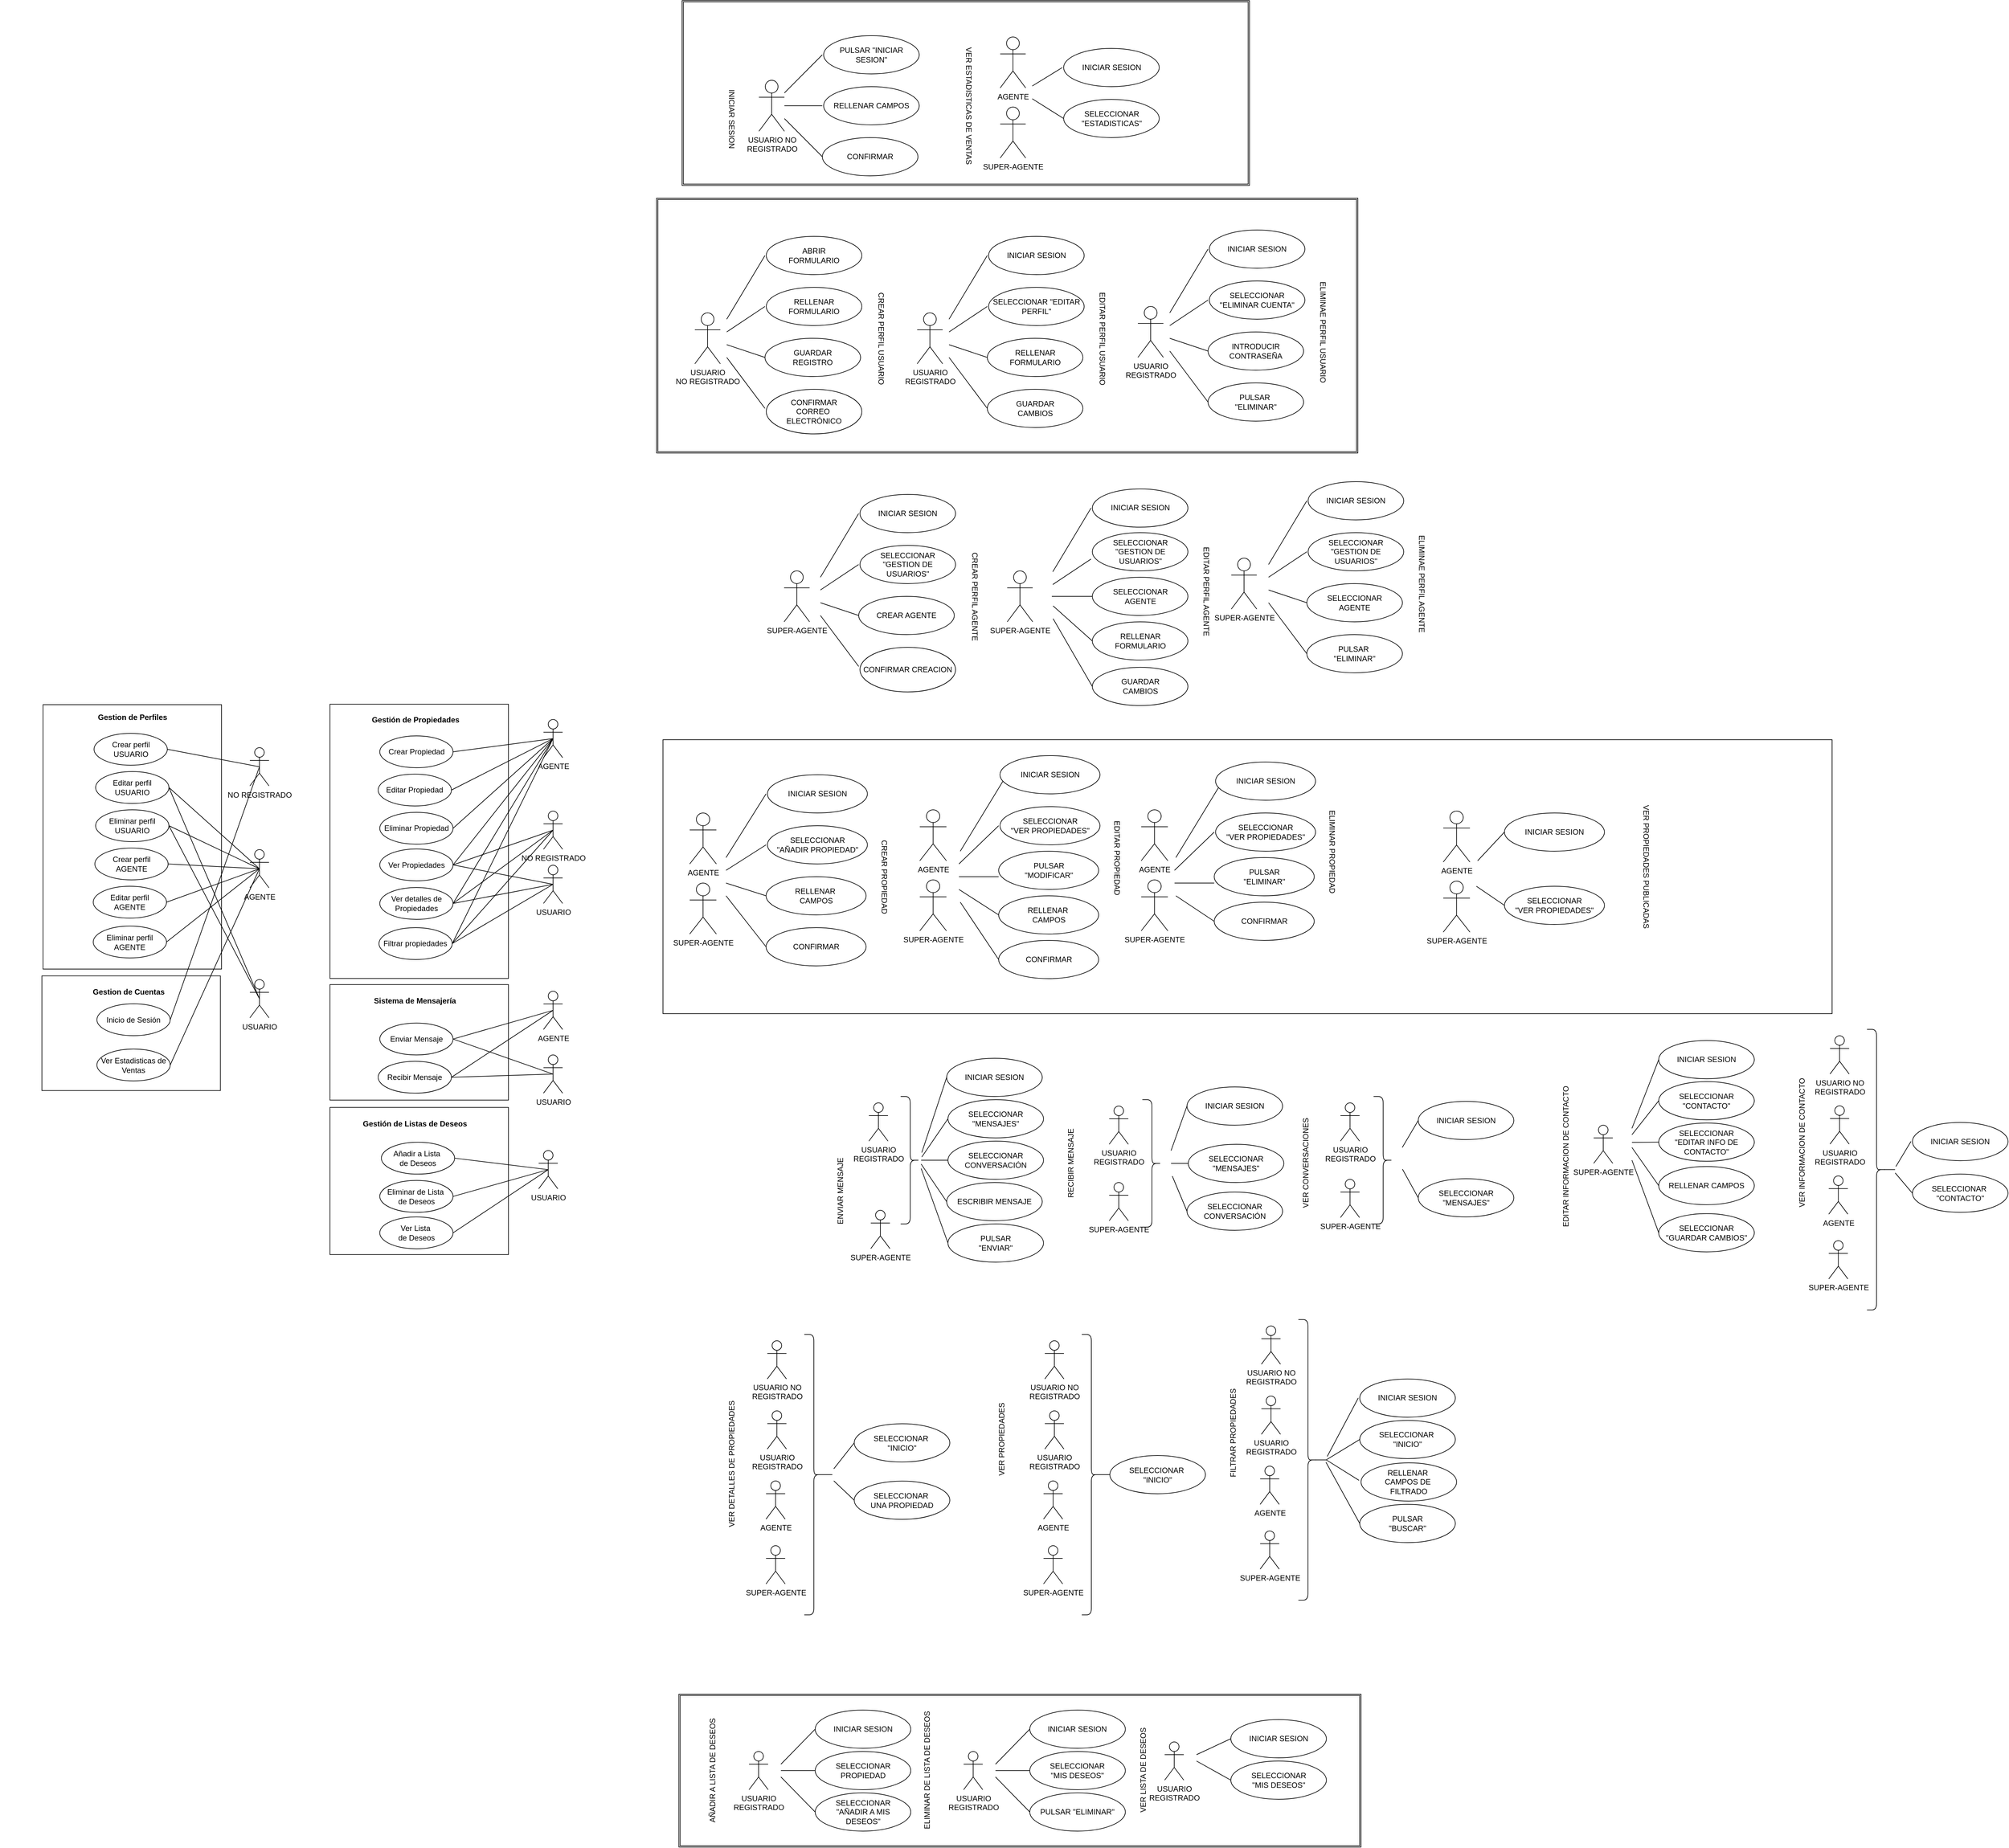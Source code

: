 <mxfile version="12.6.5" type="device"><diagram id="ynk-E4vtfNziUYDBdAYP" name="Page-1"><mxGraphModel dx="1893" dy="260" grid="1" gridSize="10" guides="1" tooltips="1" connect="1" arrows="1" fold="1" page="0" pageScale="1" pageWidth="827" pageHeight="1169" math="0" shadow="0"><root><mxCell id="0"/><mxCell id="1" parent="0"/><mxCell id="TwaCMTLnrl5lX4LGQUUo-12" value="" style="rounded=0;whiteSpace=wrap;html=1;" vertex="1" parent="1"><mxGeometry x="330" y="1820" width="1834" height="430" as="geometry"/></mxCell><mxCell id="t_acJLf5edEPsZy-RERW-219" value="" style="shape=ext;double=1;rounded=0;whiteSpace=wrap;html=1;" parent="1" vertex="1"><mxGeometry x="355" y="3318" width="1070" height="240" as="geometry"/></mxCell><mxCell id="t_acJLf5edEPsZy-RERW-179" value="SELECCIONAR&lt;br&gt;PROPIEDAD" style="ellipse;whiteSpace=wrap;html=1;" parent="1" vertex="1"><mxGeometry x="568.75" y="3408" width="150" height="60" as="geometry"/></mxCell><mxCell id="t_acJLf5edEPsZy-RERW-180" value="" style="endArrow=none;html=1;fontStyle=1;exitX=0;exitY=0.5;exitDx=0;exitDy=0;" parent="1" source="t_acJLf5edEPsZy-RERW-179" edge="1"><mxGeometry width="50" height="50" relative="1" as="geometry"><mxPoint x="565" y="3438" as="sourcePoint"/><mxPoint x="515" y="3438" as="targetPoint"/></mxGeometry></mxCell><mxCell id="t_acJLf5edEPsZy-RERW-181" value="AÑADIR A LISTA DE DESEOS" style="text;html=1;align=center;verticalAlign=middle;resizable=0;points=[];autosize=1;rotation=-90;" parent="1" vertex="1"><mxGeometry x="318" y="3428" width="180" height="20" as="geometry"/></mxCell><mxCell id="t_acJLf5edEPsZy-RERW-182" value="SELECCIONAR&lt;br&gt;&quot;AÑADIR A MIS &lt;br&gt;DESEOS&quot;" style="ellipse;whiteSpace=wrap;html=1;" parent="1" vertex="1"><mxGeometry x="568.75" y="3473" width="150" height="60" as="geometry"/></mxCell><mxCell id="t_acJLf5edEPsZy-RERW-183" value="" style="endArrow=none;html=1;fontStyle=1;exitX=0;exitY=0.5;exitDx=0;exitDy=0;" parent="1" source="t_acJLf5edEPsZy-RERW-182" edge="1"><mxGeometry width="50" height="50" relative="1" as="geometry"><mxPoint x="575" y="3498" as="sourcePoint"/><mxPoint x="515" y="3448" as="targetPoint"/></mxGeometry></mxCell><mxCell id="t_acJLf5edEPsZy-RERW-184" value="USUARIO&lt;br&gt;REGISTRADO" style="shape=umlActor;verticalLabelPosition=bottom;labelBackgroundColor=#ffffff;verticalAlign=top;html=1;outlineConnect=0;" parent="1" vertex="1"><mxGeometry x="465" y="3408" width="30" height="60" as="geometry"/></mxCell><mxCell id="t_acJLf5edEPsZy-RERW-201" value="INICIAR SESION" style="ellipse;whiteSpace=wrap;html=1;" parent="1" vertex="1"><mxGeometry x="568.75" y="3343" width="150" height="60" as="geometry"/></mxCell><mxCell id="t_acJLf5edEPsZy-RERW-202" value="" style="endArrow=none;html=1;fontStyle=1;exitX=0;exitY=0.5;exitDx=0;exitDy=0;" parent="1" source="t_acJLf5edEPsZy-RERW-201" edge="1"><mxGeometry width="50" height="50" relative="1" as="geometry"><mxPoint x="578.75" y="3513.0" as="sourcePoint"/><mxPoint x="515" y="3428" as="targetPoint"/></mxGeometry></mxCell><mxCell id="t_acJLf5edEPsZy-RERW-203" value="SELECCIONAR&lt;br&gt;&quot;MIS DESEOS&quot;" style="ellipse;whiteSpace=wrap;html=1;" parent="1" vertex="1"><mxGeometry x="905.38" y="3408" width="150" height="60" as="geometry"/></mxCell><mxCell id="t_acJLf5edEPsZy-RERW-204" value="" style="endArrow=none;html=1;fontStyle=1;exitX=0;exitY=0.5;exitDx=0;exitDy=0;" parent="1" source="t_acJLf5edEPsZy-RERW-203" edge="1"><mxGeometry width="50" height="50" relative="1" as="geometry"><mxPoint x="901.63" y="3438" as="sourcePoint"/><mxPoint x="851.63" y="3438" as="targetPoint"/></mxGeometry></mxCell><mxCell id="t_acJLf5edEPsZy-RERW-205" value="ELIMINAR DE LISTA DE DESEOS" style="text;html=1;align=center;verticalAlign=middle;resizable=0;points=[];autosize=1;rotation=-90;" parent="1" vertex="1"><mxGeometry x="644.63" y="3428" width="200" height="20" as="geometry"/></mxCell><mxCell id="t_acJLf5edEPsZy-RERW-206" value="PULSAR &quot;ELIMINAR&quot;" style="ellipse;whiteSpace=wrap;html=1;" parent="1" vertex="1"><mxGeometry x="905.38" y="3473" width="150" height="60" as="geometry"/></mxCell><mxCell id="t_acJLf5edEPsZy-RERW-207" value="" style="endArrow=none;html=1;fontStyle=1;exitX=0;exitY=0.5;exitDx=0;exitDy=0;" parent="1" source="t_acJLf5edEPsZy-RERW-206" edge="1"><mxGeometry width="50" height="50" relative="1" as="geometry"><mxPoint x="911.63" y="3498" as="sourcePoint"/><mxPoint x="851.63" y="3448" as="targetPoint"/></mxGeometry></mxCell><mxCell id="t_acJLf5edEPsZy-RERW-208" value="USUARIO&lt;br&gt;REGISTRADO" style="shape=umlActor;verticalLabelPosition=bottom;labelBackgroundColor=#ffffff;verticalAlign=top;html=1;outlineConnect=0;" parent="1" vertex="1"><mxGeometry x="801.63" y="3408" width="30" height="60" as="geometry"/></mxCell><mxCell id="t_acJLf5edEPsZy-RERW-209" value="INICIAR SESION" style="ellipse;whiteSpace=wrap;html=1;" parent="1" vertex="1"><mxGeometry x="905.38" y="3343" width="150" height="60" as="geometry"/></mxCell><mxCell id="t_acJLf5edEPsZy-RERW-210" value="" style="endArrow=none;html=1;fontStyle=1;exitX=0;exitY=0.5;exitDx=0;exitDy=0;" parent="1" source="t_acJLf5edEPsZy-RERW-209" edge="1"><mxGeometry width="50" height="50" relative="1" as="geometry"><mxPoint x="915.38" y="3513.0" as="sourcePoint"/><mxPoint x="851.63" y="3428" as="targetPoint"/></mxGeometry></mxCell><mxCell id="t_acJLf5edEPsZy-RERW-211" value="SELECCIONAR&lt;br&gt;&quot;MIS DESEOS&quot;" style="ellipse;whiteSpace=wrap;html=1;" parent="1" vertex="1"><mxGeometry x="1220.75" y="3423" width="150" height="60" as="geometry"/></mxCell><mxCell id="t_acJLf5edEPsZy-RERW-212" value="" style="endArrow=none;html=1;fontStyle=1;exitX=0;exitY=0.5;exitDx=0;exitDy=0;" parent="1" source="t_acJLf5edEPsZy-RERW-211" edge="1"><mxGeometry width="50" height="50" relative="1" as="geometry"><mxPoint x="1217" y="3423" as="sourcePoint"/><mxPoint x="1167" y="3423" as="targetPoint"/></mxGeometry></mxCell><mxCell id="t_acJLf5edEPsZy-RERW-215" value="USUARIO&lt;br&gt;REGISTRADO" style="shape=umlActor;verticalLabelPosition=bottom;labelBackgroundColor=#ffffff;verticalAlign=top;html=1;outlineConnect=0;" parent="1" vertex="1"><mxGeometry x="1117" y="3393" width="30" height="60" as="geometry"/></mxCell><mxCell id="t_acJLf5edEPsZy-RERW-216" value="INICIAR SESION" style="ellipse;whiteSpace=wrap;html=1;" parent="1" vertex="1"><mxGeometry x="1220.75" y="3358" width="150" height="60" as="geometry"/></mxCell><mxCell id="t_acJLf5edEPsZy-RERW-217" value="" style="endArrow=none;html=1;fontStyle=1;exitX=0;exitY=0.5;exitDx=0;exitDy=0;" parent="1" source="t_acJLf5edEPsZy-RERW-216" edge="1"><mxGeometry width="50" height="50" relative="1" as="geometry"><mxPoint x="1230.75" y="3498.0" as="sourcePoint"/><mxPoint x="1167" y="3413" as="targetPoint"/></mxGeometry></mxCell><mxCell id="t_acJLf5edEPsZy-RERW-218" value="VER LISTA DE DESEOS" style="text;html=1;align=center;verticalAlign=middle;resizable=0;points=[];autosize=1;rotation=-90;" parent="1" vertex="1"><mxGeometry x="1008.5" y="3428" width="150" height="20" as="geometry"/></mxCell><mxCell id="t_acJLf5edEPsZy-RERW-222" value="" style="group" parent="1" vertex="1" connectable="0"><mxGeometry x="360" y="660" width="890" height="290" as="geometry"/></mxCell><mxCell id="t_acJLf5edEPsZy-RERW-198" value="" style="shape=ext;double=1;rounded=0;whiteSpace=wrap;html=1;" parent="t_acJLf5edEPsZy-RERW-222" vertex="1"><mxGeometry width="890" height="290" as="geometry"/></mxCell><mxCell id="t_acJLf5edEPsZy-RERW-61" value="USUARIO NO&lt;br&gt;REGISTRADO" style="shape=umlActor;verticalLabelPosition=bottom;labelBackgroundColor=#ffffff;verticalAlign=top;html=1;outlineConnect=0;" parent="t_acJLf5edEPsZy-RERW-222" vertex="1"><mxGeometry x="120.5" y="125" width="40" height="80" as="geometry"/></mxCell><mxCell id="t_acJLf5edEPsZy-RERW-62" value="" style="endArrow=none;html=1;entryX=0;entryY=0.5;entryDx=0;entryDy=0;" parent="t_acJLf5edEPsZy-RERW-222" source="t_acJLf5edEPsZy-RERW-61" edge="1"><mxGeometry width="50" height="50" relative="1" as="geometry"><mxPoint x="160" y="185" as="sourcePoint"/><mxPoint x="220" y="85" as="targetPoint"/></mxGeometry></mxCell><mxCell id="t_acJLf5edEPsZy-RERW-63" value="" style="endArrow=none;html=1;entryX=0;entryY=0.5;entryDx=0;entryDy=0;" parent="t_acJLf5edEPsZy-RERW-222" edge="1"><mxGeometry width="50" height="50" relative="1" as="geometry"><mxPoint x="160.5" y="165" as="sourcePoint"/><mxPoint x="220" y="165" as="targetPoint"/></mxGeometry></mxCell><mxCell id="t_acJLf5edEPsZy-RERW-64" value="" style="endArrow=none;html=1;exitX=0;exitY=0.5;exitDx=0;exitDy=0;" parent="t_acJLf5edEPsZy-RERW-222" target="t_acJLf5edEPsZy-RERW-61" edge="1"><mxGeometry width="50" height="50" relative="1" as="geometry"><mxPoint x="220" y="245" as="sourcePoint"/><mxPoint x="160" y="225" as="targetPoint"/></mxGeometry></mxCell><mxCell id="t_acJLf5edEPsZy-RERW-65" value="CONFIRMAR" style="ellipse;whiteSpace=wrap;html=1;" parent="t_acJLf5edEPsZy-RERW-222" vertex="1"><mxGeometry x="220" y="215" width="150" height="60" as="geometry"/></mxCell><mxCell id="t_acJLf5edEPsZy-RERW-66" value="RELLENAR CAMPOS" style="ellipse;whiteSpace=wrap;html=1;" parent="t_acJLf5edEPsZy-RERW-222" vertex="1"><mxGeometry x="222" y="135" width="150" height="60" as="geometry"/></mxCell><mxCell id="t_acJLf5edEPsZy-RERW-67" value="PULSAR &quot;INICIAR SESION&quot;" style="ellipse;whiteSpace=wrap;html=1;" parent="t_acJLf5edEPsZy-RERW-222" vertex="1"><mxGeometry x="222" y="55" width="150" height="60" as="geometry"/></mxCell><mxCell id="t_acJLf5edEPsZy-RERW-68" value="INICIAR SESION" style="text;html=1;align=center;verticalAlign=middle;resizable=0;points=[];autosize=1;rotation=90;" parent="t_acJLf5edEPsZy-RERW-222" vertex="1"><mxGeometry x="22.5" y="175" width="110" height="20" as="geometry"/></mxCell><mxCell id="t_acJLf5edEPsZy-RERW-70" value="" style="endArrow=none;html=1;entryX=0;entryY=0.5;entryDx=0;entryDy=0;" parent="t_acJLf5edEPsZy-RERW-222" edge="1"><mxGeometry width="50" height="50" relative="1" as="geometry"><mxPoint x="549.25" y="134" as="sourcePoint"/><mxPoint x="596.5" y="105" as="targetPoint"/></mxGeometry></mxCell><mxCell id="t_acJLf5edEPsZy-RERW-71" value="" style="endArrow=none;html=1;exitX=0;exitY=0.5;exitDx=0;exitDy=0;" parent="t_acJLf5edEPsZy-RERW-222" source="t_acJLf5edEPsZy-RERW-72" edge="1"><mxGeometry width="50" height="50" relative="1" as="geometry"><mxPoint x="713.25" y="125.001" as="sourcePoint"/><mxPoint x="549.25" y="154" as="targetPoint"/></mxGeometry></mxCell><mxCell id="t_acJLf5edEPsZy-RERW-72" value="SELECCIONAR&lt;br&gt;&quot;ESTADISTICAS&quot;" style="ellipse;whiteSpace=wrap;html=1;" parent="t_acJLf5edEPsZy-RERW-222" vertex="1"><mxGeometry x="598.5" y="155" width="150" height="60" as="geometry"/></mxCell><mxCell id="t_acJLf5edEPsZy-RERW-73" value="INICIAR SESION" style="ellipse;whiteSpace=wrap;html=1;" parent="t_acJLf5edEPsZy-RERW-222" vertex="1"><mxGeometry x="598.5" y="75" width="150" height="60" as="geometry"/></mxCell><mxCell id="t_acJLf5edEPsZy-RERW-74" value="VER ESTADISTICAS DE VENTAS" style="text;html=1;align=center;verticalAlign=middle;resizable=0;points=[];autosize=1;rotation=90;" parent="t_acJLf5edEPsZy-RERW-222" vertex="1"><mxGeometry x="349.25" y="155" width="200" height="20" as="geometry"/></mxCell><mxCell id="HQGgqYs-5CL_A4bf1Nvy-16" value="SUPER-AGENTE" style="shape=umlActor;verticalLabelPosition=bottom;labelBackgroundColor=#ffffff;verticalAlign=top;html=1;outlineConnect=0;" parent="t_acJLf5edEPsZy-RERW-222" vertex="1"><mxGeometry x="499" y="167" width="40" height="80" as="geometry"/></mxCell><mxCell id="HQGgqYs-5CL_A4bf1Nvy-17" value="AGENTE" style="shape=umlActor;verticalLabelPosition=bottom;labelBackgroundColor=#ffffff;verticalAlign=top;html=1;outlineConnect=0;" parent="t_acJLf5edEPsZy-RERW-222" vertex="1"><mxGeometry x="499" y="57" width="40" height="80" as="geometry"/></mxCell><mxCell id="t_acJLf5edEPsZy-RERW-257" value="" style="group" parent="1" vertex="1" connectable="0"><mxGeometry x="320" y="970" width="1130" height="400" as="geometry"/></mxCell><mxCell id="t_acJLf5edEPsZy-RERW-256" value="" style="shape=ext;double=1;rounded=0;whiteSpace=wrap;html=1;" parent="t_acJLf5edEPsZy-RERW-257" vertex="1"><mxGeometry width="1100" height="400" as="geometry"/></mxCell><mxCell id="t_acJLf5edEPsZy-RERW-1" value="CONFIRMAR&lt;br&gt;CORREO&amp;nbsp;&lt;br&gt;ELECTRÓNICO" style="ellipse;whiteSpace=wrap;html=1;" parent="t_acJLf5edEPsZy-RERW-257" vertex="1"><mxGeometry x="172" y="300" width="150" height="70" as="geometry"/></mxCell><mxCell id="t_acJLf5edEPsZy-RERW-2" value="USUARIO&lt;br&gt;REGISTRADO" style="shape=umlActor;verticalLabelPosition=bottom;labelBackgroundColor=#ffffff;verticalAlign=top;html=1;outlineConnect=0;" parent="t_acJLf5edEPsZy-RERW-257" vertex="1"><mxGeometry x="408.75" y="180" width="40" height="80" as="geometry"/></mxCell><mxCell id="t_acJLf5edEPsZy-RERW-3" value="" style="endArrow=none;html=1;entryX=0;entryY=0.5;entryDx=0;entryDy=0;" parent="t_acJLf5edEPsZy-RERW-257" edge="1"><mxGeometry width="50" height="50" relative="1" as="geometry"><mxPoint x="458.75" y="190" as="sourcePoint"/><mxPoint x="518.75" y="90" as="targetPoint"/></mxGeometry></mxCell><mxCell id="t_acJLf5edEPsZy-RERW-4" value="" style="endArrow=none;html=1;entryX=0;entryY=0.5;entryDx=0;entryDy=0;" parent="t_acJLf5edEPsZy-RERW-257" edge="1"><mxGeometry width="50" height="50" relative="1" as="geometry"><mxPoint x="458.75" y="210" as="sourcePoint"/><mxPoint x="518.75" y="170" as="targetPoint"/></mxGeometry></mxCell><mxCell id="t_acJLf5edEPsZy-RERW-5" value="" style="endArrow=none;html=1;exitX=0;exitY=0.5;exitDx=0;exitDy=0;" parent="t_acJLf5edEPsZy-RERW-257" edge="1"><mxGeometry width="50" height="50" relative="1" as="geometry"><mxPoint x="518.75" y="250" as="sourcePoint"/><mxPoint x="458.75" y="230" as="targetPoint"/></mxGeometry></mxCell><mxCell id="t_acJLf5edEPsZy-RERW-6" value="RELLENAR&lt;br&gt;FORMULARIO" style="ellipse;whiteSpace=wrap;html=1;" parent="t_acJLf5edEPsZy-RERW-257" vertex="1"><mxGeometry x="518.75" y="220" width="150" height="60" as="geometry"/></mxCell><mxCell id="t_acJLf5edEPsZy-RERW-7" value="SELECCIONAR &quot;EDITAR PERFIL&quot;" style="ellipse;whiteSpace=wrap;html=1;" parent="t_acJLf5edEPsZy-RERW-257" vertex="1"><mxGeometry x="520.75" y="140" width="150" height="60" as="geometry"/></mxCell><mxCell id="t_acJLf5edEPsZy-RERW-8" value="INICIAR SESION" style="ellipse;whiteSpace=wrap;html=1;" parent="t_acJLf5edEPsZy-RERW-257" vertex="1"><mxGeometry x="520.75" y="60" width="150" height="60" as="geometry"/></mxCell><mxCell id="t_acJLf5edEPsZy-RERW-9" value="GUARDAR&lt;br&gt;CAMBIOS" style="ellipse;whiteSpace=wrap;html=1;" parent="t_acJLf5edEPsZy-RERW-257" vertex="1"><mxGeometry x="518.75" y="300" width="150" height="60" as="geometry"/></mxCell><mxCell id="t_acJLf5edEPsZy-RERW-10" value="" style="endArrow=none;html=1;exitX=0;exitY=0.5;exitDx=0;exitDy=0;" parent="t_acJLf5edEPsZy-RERW-257" source="t_acJLf5edEPsZy-RERW-9" edge="1"><mxGeometry width="50" height="50" relative="1" as="geometry"><mxPoint x="528.75" y="260" as="sourcePoint"/><mxPoint x="458.75" y="250" as="targetPoint"/></mxGeometry></mxCell><mxCell id="t_acJLf5edEPsZy-RERW-11" value="RELLENAR&lt;br&gt;FORMULARIO" style="ellipse;whiteSpace=wrap;html=1;" parent="t_acJLf5edEPsZy-RERW-257" vertex="1"><mxGeometry x="172" y="140" width="150" height="60" as="geometry"/></mxCell><mxCell id="t_acJLf5edEPsZy-RERW-12" value="ABRIR&lt;br&gt;FORMULARIO" style="ellipse;whiteSpace=wrap;html=1;" parent="t_acJLf5edEPsZy-RERW-257" vertex="1"><mxGeometry x="172" y="60" width="150" height="60" as="geometry"/></mxCell><mxCell id="t_acJLf5edEPsZy-RERW-13" value="USUARIO&lt;br&gt;NO REGISTRADO" style="shape=umlActor;verticalLabelPosition=bottom;labelBackgroundColor=#ffffff;verticalAlign=top;html=1;outlineConnect=0;" parent="t_acJLf5edEPsZy-RERW-257" vertex="1"><mxGeometry x="60" y="180" width="40" height="80" as="geometry"/></mxCell><mxCell id="t_acJLf5edEPsZy-RERW-14" value="" style="endArrow=none;html=1;entryX=0;entryY=0.5;entryDx=0;entryDy=0;" parent="t_acJLf5edEPsZy-RERW-257" edge="1"><mxGeometry width="50" height="50" relative="1" as="geometry"><mxPoint x="110" y="190" as="sourcePoint"/><mxPoint x="170" y="90" as="targetPoint"/></mxGeometry></mxCell><mxCell id="t_acJLf5edEPsZy-RERW-15" value="" style="endArrow=none;html=1;entryX=0;entryY=0.5;entryDx=0;entryDy=0;" parent="t_acJLf5edEPsZy-RERW-257" edge="1"><mxGeometry width="50" height="50" relative="1" as="geometry"><mxPoint x="110" y="210" as="sourcePoint"/><mxPoint x="170" y="170" as="targetPoint"/></mxGeometry></mxCell><mxCell id="t_acJLf5edEPsZy-RERW-16" value="" style="endArrow=none;html=1;exitX=0;exitY=0.5;exitDx=0;exitDy=0;" parent="t_acJLf5edEPsZy-RERW-257" edge="1"><mxGeometry width="50" height="50" relative="1" as="geometry"><mxPoint x="170" y="250" as="sourcePoint"/><mxPoint x="110" y="230" as="targetPoint"/></mxGeometry></mxCell><mxCell id="t_acJLf5edEPsZy-RERW-17" value="GUARDAR&lt;br&gt;REGISTRO" style="ellipse;whiteSpace=wrap;html=1;" parent="t_acJLf5edEPsZy-RERW-257" vertex="1"><mxGeometry x="170" y="220" width="150" height="60" as="geometry"/></mxCell><mxCell id="t_acJLf5edEPsZy-RERW-18" value="" style="endArrow=none;html=1;exitX=0;exitY=0.5;exitDx=0;exitDy=0;" parent="t_acJLf5edEPsZy-RERW-257" edge="1"><mxGeometry width="50" height="50" relative="1" as="geometry"><mxPoint x="170.0" y="330" as="sourcePoint"/><mxPoint x="110" y="250" as="targetPoint"/></mxGeometry></mxCell><mxCell id="t_acJLf5edEPsZy-RERW-19" value="CREAR PERFIL USUARIO" style="text;html=1;align=center;verticalAlign=middle;resizable=0;points=[];autosize=1;rotation=90;" parent="t_acJLf5edEPsZy-RERW-257" vertex="1"><mxGeometry x="272" y="210" width="160" height="20" as="geometry"/></mxCell><mxCell id="t_acJLf5edEPsZy-RERW-20" value="EDITAR PERFIL USUARIO" style="text;html=1;align=center;verticalAlign=middle;resizable=0;points=[];autosize=1;rotation=90;" parent="t_acJLf5edEPsZy-RERW-257" vertex="1"><mxGeometry x="618.75" y="210" width="160" height="20" as="geometry"/></mxCell><mxCell id="t_acJLf5edEPsZy-RERW-21" value="USUARIO&lt;br&gt;REGISTRADO" style="shape=umlActor;verticalLabelPosition=bottom;labelBackgroundColor=#ffffff;verticalAlign=top;html=1;outlineConnect=0;" parent="t_acJLf5edEPsZy-RERW-257" vertex="1"><mxGeometry x="755" y="170" width="40" height="80" as="geometry"/></mxCell><mxCell id="t_acJLf5edEPsZy-RERW-22" value="" style="endArrow=none;html=1;entryX=0;entryY=0.5;entryDx=0;entryDy=0;" parent="t_acJLf5edEPsZy-RERW-257" edge="1"><mxGeometry width="50" height="50" relative="1" as="geometry"><mxPoint x="805" y="180" as="sourcePoint"/><mxPoint x="865" y="80" as="targetPoint"/></mxGeometry></mxCell><mxCell id="t_acJLf5edEPsZy-RERW-23" value="" style="endArrow=none;html=1;entryX=0;entryY=0.5;entryDx=0;entryDy=0;" parent="t_acJLf5edEPsZy-RERW-257" edge="1"><mxGeometry width="50" height="50" relative="1" as="geometry"><mxPoint x="805" y="200" as="sourcePoint"/><mxPoint x="865" y="160" as="targetPoint"/></mxGeometry></mxCell><mxCell id="t_acJLf5edEPsZy-RERW-24" value="" style="endArrow=none;html=1;exitX=0;exitY=0.5;exitDx=0;exitDy=0;" parent="t_acJLf5edEPsZy-RERW-257" edge="1"><mxGeometry width="50" height="50" relative="1" as="geometry"><mxPoint x="865" y="240" as="sourcePoint"/><mxPoint x="805" y="220" as="targetPoint"/></mxGeometry></mxCell><mxCell id="t_acJLf5edEPsZy-RERW-25" value="INTRODUCIR CONTRASEÑA" style="ellipse;whiteSpace=wrap;html=1;" parent="t_acJLf5edEPsZy-RERW-257" vertex="1"><mxGeometry x="865" y="210" width="150" height="60" as="geometry"/></mxCell><mxCell id="t_acJLf5edEPsZy-RERW-26" value="SELECCIONAR&lt;br&gt;&quot;ELIMINAR CUENTA&quot;" style="ellipse;whiteSpace=wrap;html=1;" parent="t_acJLf5edEPsZy-RERW-257" vertex="1"><mxGeometry x="867" y="130" width="150" height="60" as="geometry"/></mxCell><mxCell id="t_acJLf5edEPsZy-RERW-27" value="INICIAR SESION" style="ellipse;whiteSpace=wrap;html=1;" parent="t_acJLf5edEPsZy-RERW-257" vertex="1"><mxGeometry x="867" y="50" width="150" height="60" as="geometry"/></mxCell><mxCell id="t_acJLf5edEPsZy-RERW-28" value="PULSAR&amp;nbsp;&lt;br&gt;&quot;ELIMINAR&quot;" style="ellipse;whiteSpace=wrap;html=1;" parent="t_acJLf5edEPsZy-RERW-257" vertex="1"><mxGeometry x="865" y="290" width="150" height="60" as="geometry"/></mxCell><mxCell id="t_acJLf5edEPsZy-RERW-29" value="" style="endArrow=none;html=1;exitX=0;exitY=0.5;exitDx=0;exitDy=0;" parent="t_acJLf5edEPsZy-RERW-257" source="t_acJLf5edEPsZy-RERW-28" edge="1"><mxGeometry width="50" height="50" relative="1" as="geometry"><mxPoint x="875" y="250" as="sourcePoint"/><mxPoint x="805" y="240" as="targetPoint"/></mxGeometry></mxCell><mxCell id="t_acJLf5edEPsZy-RERW-30" value="ELIMINAE PERFIL USUARIO" style="text;html=1;align=center;verticalAlign=middle;resizable=0;points=[];autosize=1;rotation=90;" parent="t_acJLf5edEPsZy-RERW-257" vertex="1"><mxGeometry x="960" y="200" width="170" height="20" as="geometry"/></mxCell><mxCell id="dr6DuWOi00GdL3CCAcYX-1" value="" style="group" parent="1" vertex="1" connectable="0"><mxGeometry x="-710" y="1760" width="422" height="496.5" as="geometry"/></mxCell><mxCell id="dr6DuWOi00GdL3CCAcYX-2" value="" style="rounded=0;whiteSpace=wrap;html=1;rotation=90;" parent="dr6DuWOi00GdL3CCAcYX-1" vertex="1"><mxGeometry y="72.5" width="415" height="280" as="geometry"/></mxCell><mxCell id="dr6DuWOi00GdL3CCAcYX-3" value="&lt;b&gt;Gestion de Perfiles&lt;/b&gt;" style="text;html=1;strokeColor=none;fillColor=none;align=center;verticalAlign=middle;whiteSpace=wrap;rounded=0;" parent="dr6DuWOi00GdL3CCAcYX-1" vertex="1"><mxGeometry x="92.5" width="230" height="50" as="geometry"/></mxCell><mxCell id="dr6DuWOi00GdL3CCAcYX-4" value="Crear perfil&lt;br&gt;USUARIO" style="ellipse;whiteSpace=wrap;html=1;" parent="dr6DuWOi00GdL3CCAcYX-1" vertex="1"><mxGeometry x="147.5" y="50" width="115" height="50" as="geometry"/></mxCell><mxCell id="dr6DuWOi00GdL3CCAcYX-5" value="Editar perfil&lt;br&gt;USUARIO" style="ellipse;whiteSpace=wrap;html=1;" parent="dr6DuWOi00GdL3CCAcYX-1" vertex="1"><mxGeometry x="150" y="110" width="115" height="50" as="geometry"/></mxCell><mxCell id="dr6DuWOi00GdL3CCAcYX-6" value="Eliminar perfil&lt;br&gt;USUARIO" style="ellipse;whiteSpace=wrap;html=1;" parent="dr6DuWOi00GdL3CCAcYX-1" vertex="1"><mxGeometry x="150" y="170" width="115" height="50" as="geometry"/></mxCell><mxCell id="dr6DuWOi00GdL3CCAcYX-7" value="Crear perfil&lt;br&gt;AGENTE" style="ellipse;whiteSpace=wrap;html=1;" parent="dr6DuWOi00GdL3CCAcYX-1" vertex="1"><mxGeometry x="148.75" y="230" width="115" height="50" as="geometry"/></mxCell><mxCell id="dr6DuWOi00GdL3CCAcYX-8" value="Editar perfil&lt;br&gt;AGENTE" style="ellipse;whiteSpace=wrap;html=1;" parent="dr6DuWOi00GdL3CCAcYX-1" vertex="1"><mxGeometry x="146.25" y="290" width="115" height="50" as="geometry"/></mxCell><mxCell id="dr6DuWOi00GdL3CCAcYX-9" value="Eliminar perfil&lt;br&gt;AGENTE" style="ellipse;whiteSpace=wrap;html=1;" parent="dr6DuWOi00GdL3CCAcYX-1" vertex="1"><mxGeometry x="146.25" y="352.5" width="115" height="50" as="geometry"/></mxCell><mxCell id="dr6DuWOi00GdL3CCAcYX-10" value="USUARIO" style="shape=umlActor;verticalLabelPosition=bottom;labelBackgroundColor=#ffffff;verticalAlign=top;html=1;outlineConnect=0;" parent="dr6DuWOi00GdL3CCAcYX-1" vertex="1"><mxGeometry x="392" y="436.5" width="30" height="60" as="geometry"/></mxCell><mxCell id="dr6DuWOi00GdL3CCAcYX-11" value="NO REGISTRADO" style="shape=umlActor;verticalLabelPosition=bottom;labelBackgroundColor=#ffffff;verticalAlign=top;html=1;outlineConnect=0;" parent="dr6DuWOi00GdL3CCAcYX-1" vertex="1"><mxGeometry x="392" y="72.5" width="30" height="60" as="geometry"/></mxCell><mxCell id="dr6DuWOi00GdL3CCAcYX-12" value="AGENTE" style="shape=umlActor;verticalLabelPosition=bottom;labelBackgroundColor=#ffffff;verticalAlign=top;html=1;outlineConnect=0;" parent="dr6DuWOi00GdL3CCAcYX-1" vertex="1"><mxGeometry x="392" y="232.5" width="30" height="60" as="geometry"/></mxCell><mxCell id="dr6DuWOi00GdL3CCAcYX-13" value="" style="endArrow=none;html=1;exitX=0.5;exitY=0.5;exitDx=0;exitDy=0;exitPerimeter=0;entryX=1;entryY=0.5;entryDx=0;entryDy=0;" parent="dr6DuWOi00GdL3CCAcYX-1" source="dr6DuWOi00GdL3CCAcYX-10" target="dr6DuWOi00GdL3CCAcYX-5" edge="1"><mxGeometry width="50" height="50" relative="1" as="geometry"><mxPoint x="447" y="404" as="sourcePoint"/><mxPoint x="717" y="69" as="targetPoint"/></mxGeometry></mxCell><mxCell id="dr6DuWOi00GdL3CCAcYX-14" value="" style="endArrow=none;html=1;exitX=0.5;exitY=0.5;exitDx=0;exitDy=0;exitPerimeter=0;entryX=1;entryY=0.5;entryDx=0;entryDy=0;" parent="dr6DuWOi00GdL3CCAcYX-1" source="dr6DuWOi00GdL3CCAcYX-10" target="dr6DuWOi00GdL3CCAcYX-6" edge="1"><mxGeometry width="50" height="50" relative="1" as="geometry"><mxPoint x="447" y="404" as="sourcePoint"/><mxPoint x="719.5" y="129" as="targetPoint"/></mxGeometry></mxCell><mxCell id="dr6DuWOi00GdL3CCAcYX-15" value="" style="endArrow=none;html=1;exitX=0.5;exitY=0.5;exitDx=0;exitDy=0;exitPerimeter=0;entryX=1;entryY=0.5;entryDx=0;entryDy=0;" parent="dr6DuWOi00GdL3CCAcYX-1" source="dr6DuWOi00GdL3CCAcYX-11" target="dr6DuWOi00GdL3CCAcYX-4" edge="1"><mxGeometry width="50" height="50" relative="1" as="geometry"><mxPoint x="447" y="404" as="sourcePoint"/><mxPoint x="717" y="499" as="targetPoint"/></mxGeometry></mxCell><mxCell id="dr6DuWOi00GdL3CCAcYX-16" value="" style="endArrow=none;html=1;exitX=0.5;exitY=0.5;exitDx=0;exitDy=0;exitPerimeter=0;entryX=1;entryY=0.5;entryDx=0;entryDy=0;" parent="dr6DuWOi00GdL3CCAcYX-1" source="dr6DuWOi00GdL3CCAcYX-12" target="dr6DuWOi00GdL3CCAcYX-5" edge="1"><mxGeometry width="50" height="50" relative="1" as="geometry"><mxPoint x="997" y="254" as="sourcePoint"/><mxPoint x="832" y="69" as="targetPoint"/></mxGeometry></mxCell><mxCell id="dr6DuWOi00GdL3CCAcYX-17" value="" style="endArrow=none;html=1;exitX=0.5;exitY=0.5;exitDx=0;exitDy=0;exitPerimeter=0;entryX=1;entryY=0.5;entryDx=0;entryDy=0;" parent="dr6DuWOi00GdL3CCAcYX-1" source="dr6DuWOi00GdL3CCAcYX-12" target="dr6DuWOi00GdL3CCAcYX-6" edge="1"><mxGeometry width="50" height="50" relative="1" as="geometry"><mxPoint x="997" y="254" as="sourcePoint"/><mxPoint x="834.5" y="129" as="targetPoint"/></mxGeometry></mxCell><mxCell id="dr6DuWOi00GdL3CCAcYX-18" value="" style="endArrow=none;html=1;entryX=0.5;entryY=0.5;entryDx=0;entryDy=0;entryPerimeter=0;exitX=1;exitY=0.5;exitDx=0;exitDy=0;" parent="dr6DuWOi00GdL3CCAcYX-1" source="dr6DuWOi00GdL3CCAcYX-9" target="dr6DuWOi00GdL3CCAcYX-12" edge="1"><mxGeometry width="50" height="50" relative="1" as="geometry"><mxPoint x="835.75" y="429" as="sourcePoint"/><mxPoint x="997" y="254" as="targetPoint"/></mxGeometry></mxCell><mxCell id="dr6DuWOi00GdL3CCAcYX-19" value="" style="endArrow=none;html=1;entryX=0.5;entryY=0.5;entryDx=0;entryDy=0;entryPerimeter=0;exitX=1;exitY=0.5;exitDx=0;exitDy=0;" parent="dr6DuWOi00GdL3CCAcYX-1" source="dr6DuWOi00GdL3CCAcYX-8" target="dr6DuWOi00GdL3CCAcYX-12" edge="1"><mxGeometry width="50" height="50" relative="1" as="geometry"><mxPoint x="833.25" y="369" as="sourcePoint"/><mxPoint x="997" y="254" as="targetPoint"/></mxGeometry></mxCell><mxCell id="dr6DuWOi00GdL3CCAcYX-20" value="" style="endArrow=none;html=1;entryX=0.5;entryY=0.5;entryDx=0;entryDy=0;entryPerimeter=0;exitX=1;exitY=0.5;exitDx=0;exitDy=0;" parent="dr6DuWOi00GdL3CCAcYX-1" source="dr6DuWOi00GdL3CCAcYX-7" target="dr6DuWOi00GdL3CCAcYX-12" edge="1"><mxGeometry width="50" height="50" relative="1" as="geometry"><mxPoint x="833.25" y="369" as="sourcePoint"/><mxPoint x="1097" y="474" as="targetPoint"/></mxGeometry></mxCell><mxCell id="dr6DuWOi00GdL3CCAcYX-21" value="" style="group" parent="1" vertex="1" connectable="0"><mxGeometry x="-623" y="2137" width="230" height="283.69" as="geometry"/></mxCell><mxCell id="dr6DuWOi00GdL3CCAcYX-22" value="" style="rounded=0;whiteSpace=wrap;html=1;rotation=90;" parent="dr6DuWOi00GdL3CCAcYX-21" vertex="1"><mxGeometry x="28.73" y="3.69" width="180.04" height="280" as="geometry"/></mxCell><mxCell id="dr6DuWOi00GdL3CCAcYX-23" value="Ver Estadisticas de Ventas" style="ellipse;whiteSpace=wrap;html=1;" parent="dr6DuWOi00GdL3CCAcYX-21" vertex="1"><mxGeometry x="65" y="168.5" width="115" height="50" as="geometry"/></mxCell><mxCell id="dr6DuWOi00GdL3CCAcYX-24" value="&lt;b&gt;Gestion de Cuentas&lt;/b&gt;" style="text;html=1;strokeColor=none;fillColor=none;align=center;verticalAlign=middle;whiteSpace=wrap;rounded=0;" parent="dr6DuWOi00GdL3CCAcYX-21" vertex="1"><mxGeometry y="53.67" width="230" height="50" as="geometry"/></mxCell><mxCell id="dr6DuWOi00GdL3CCAcYX-25" value="Inicio de Sesión" style="ellipse;whiteSpace=wrap;html=1;" parent="dr6DuWOi00GdL3CCAcYX-21" vertex="1"><mxGeometry x="65" y="97.5" width="115" height="50" as="geometry"/></mxCell><mxCell id="dr6DuWOi00GdL3CCAcYX-26" value="" style="endArrow=none;html=1;entryX=1;entryY=0.5;entryDx=0;entryDy=0;exitX=0.5;exitY=0.5;exitDx=0;exitDy=0;exitPerimeter=0;" parent="1" source="dr6DuWOi00GdL3CCAcYX-12" target="dr6DuWOi00GdL3CCAcYX-23" edge="1"><mxGeometry width="50" height="50" relative="1" as="geometry"><mxPoint x="-271" y="2079" as="sourcePoint"/><mxPoint x="130.12" y="2581" as="targetPoint"/></mxGeometry></mxCell><mxCell id="dr6DuWOi00GdL3CCAcYX-27" value="" style="group" parent="1" vertex="1" connectable="0"><mxGeometry x="-198" y="1764" width="360.79" height="401" as="geometry"/></mxCell><mxCell id="dr6DuWOi00GdL3CCAcYX-28" value="" style="rounded=0;whiteSpace=wrap;html=1;rotation=90;" parent="dr6DuWOi00GdL3CCAcYX-27" vertex="1"><mxGeometry x="-69.62" y="75.52" width="430.41" height="280" as="geometry"/></mxCell><mxCell id="dr6DuWOi00GdL3CCAcYX-29" value="Crear Propiedad" style="ellipse;whiteSpace=wrap;html=1;" parent="dr6DuWOi00GdL3CCAcYX-27" vertex="1"><mxGeometry x="83.71" y="50" width="115" height="50" as="geometry"/></mxCell><mxCell id="dr6DuWOi00GdL3CCAcYX-30" value="Editar Propiedad" style="ellipse;whiteSpace=wrap;html=1;" parent="dr6DuWOi00GdL3CCAcYX-27" vertex="1"><mxGeometry x="81.21" y="110" width="115" height="50" as="geometry"/></mxCell><mxCell id="dr6DuWOi00GdL3CCAcYX-31" value="Eliminar Propiedad" style="ellipse;whiteSpace=wrap;html=1;" parent="dr6DuWOi00GdL3CCAcYX-27" vertex="1"><mxGeometry x="83.71" y="170" width="115" height="50" as="geometry"/></mxCell><mxCell id="dr6DuWOi00GdL3CCAcYX-32" value="&lt;b&gt;Gestión de Propiedades&lt;/b&gt;" style="text;html=1;strokeColor=none;fillColor=none;align=center;verticalAlign=middle;whiteSpace=wrap;rounded=0;" parent="dr6DuWOi00GdL3CCAcYX-27" vertex="1"><mxGeometry x="24.96" width="230" height="50" as="geometry"/></mxCell><mxCell id="dr6DuWOi00GdL3CCAcYX-33" value="Ver Propiedades" style="ellipse;whiteSpace=wrap;html=1;" parent="dr6DuWOi00GdL3CCAcYX-27" vertex="1"><mxGeometry x="83.71" y="227.5" width="115" height="50" as="geometry"/></mxCell><mxCell id="dr6DuWOi00GdL3CCAcYX-34" value="Ver detalles de&lt;br&gt;Propiedades" style="ellipse;whiteSpace=wrap;html=1;" parent="dr6DuWOi00GdL3CCAcYX-27" vertex="1"><mxGeometry x="83.71" y="288" width="115" height="50" as="geometry"/></mxCell><mxCell id="dr6DuWOi00GdL3CCAcYX-35" value="Filtrar propiedades" style="ellipse;whiteSpace=wrap;html=1;" parent="dr6DuWOi00GdL3CCAcYX-27" vertex="1"><mxGeometry x="82.46" y="351" width="115" height="50" as="geometry"/></mxCell><mxCell id="dr6DuWOi00GdL3CCAcYX-36" value="" style="endArrow=none;html=1;exitX=0.5;exitY=0.5;exitDx=0;exitDy=0;exitPerimeter=0;entryX=1;entryY=0.5;entryDx=0;entryDy=0;" parent="1" source="dr6DuWOi00GdL3CCAcYX-41" target="dr6DuWOi00GdL3CCAcYX-31" edge="1"><mxGeometry width="50" height="50" relative="1" as="geometry"><mxPoint x="177.58" y="1601.5" as="sourcePoint"/><mxPoint x="15.08" y="1596.5" as="targetPoint"/></mxGeometry></mxCell><mxCell id="dr6DuWOi00GdL3CCAcYX-37" value="" style="endArrow=none;html=1;exitX=0.5;exitY=0.5;exitDx=0;exitDy=0;exitPerimeter=0;entryX=1;entryY=0.5;entryDx=0;entryDy=0;" parent="1" source="dr6DuWOi00GdL3CCAcYX-41" target="dr6DuWOi00GdL3CCAcYX-30" edge="1"><mxGeometry width="50" height="50" relative="1" as="geometry"><mxPoint x="177.58" y="1601.5" as="sourcePoint"/><mxPoint x="15.08" y="1716.5" as="targetPoint"/></mxGeometry></mxCell><mxCell id="dr6DuWOi00GdL3CCAcYX-38" value="" style="endArrow=none;html=1;entryX=0.5;entryY=0.5;entryDx=0;entryDy=0;entryPerimeter=0;exitX=1;exitY=0.5;exitDx=0;exitDy=0;" parent="1" source="dr6DuWOi00GdL3CCAcYX-29" target="dr6DuWOi00GdL3CCAcYX-41" edge="1"><mxGeometry width="50" height="50" relative="1" as="geometry"><mxPoint x="-287.42" y="2141.5" as="sourcePoint"/><mxPoint x="-237.42" y="2091.5" as="targetPoint"/></mxGeometry></mxCell><mxCell id="dr6DuWOi00GdL3CCAcYX-39" value="" style="endArrow=none;html=1;exitX=0.5;exitY=0.5;exitDx=0;exitDy=0;exitPerimeter=0;entryX=1;entryY=0.5;entryDx=0;entryDy=0;" parent="1" source="dr6DuWOi00GdL3CCAcYX-42" target="dr6DuWOi00GdL3CCAcYX-33" edge="1"><mxGeometry width="50" height="50" relative="1" as="geometry"><mxPoint x="-372.42" y="1821.5" as="sourcePoint"/><mxPoint x="-102.42" y="2176.5" as="targetPoint"/></mxGeometry></mxCell><mxCell id="dr6DuWOi00GdL3CCAcYX-40" value="" style="endArrow=none;html=1;exitX=0.5;exitY=0.5;exitDx=0;exitDy=0;exitPerimeter=0;entryX=1;entryY=0.5;entryDx=0;entryDy=0;" parent="1" source="dr6DuWOi00GdL3CCAcYX-43" target="dr6DuWOi00GdL3CCAcYX-33" edge="1"><mxGeometry width="50" height="50" relative="1" as="geometry"><mxPoint x="-264.92" y="1742.25" as="sourcePoint"/><mxPoint x="-104.29" y="2026.5" as="targetPoint"/></mxGeometry></mxCell><mxCell id="dr6DuWOi00GdL3CCAcYX-41" value="AGENTE" style="shape=umlActor;verticalLabelPosition=bottom;labelBackgroundColor=#ffffff;verticalAlign=top;html=1;outlineConnect=0;" parent="1" vertex="1"><mxGeometry x="142.58" y="1788.21" width="30" height="60" as="geometry"/></mxCell><mxCell id="dr6DuWOi00GdL3CCAcYX-42" value="NO REGISTRADO" style="shape=umlActor;verticalLabelPosition=bottom;labelBackgroundColor=#ffffff;verticalAlign=top;html=1;outlineConnect=0;" parent="1" vertex="1"><mxGeometry x="142.58" y="1932" width="30" height="60" as="geometry"/></mxCell><mxCell id="dr6DuWOi00GdL3CCAcYX-43" value="USUARIO" style="shape=umlActor;verticalLabelPosition=bottom;labelBackgroundColor=#ffffff;verticalAlign=top;html=1;outlineConnect=0;" parent="1" vertex="1"><mxGeometry x="142.58" y="2017" width="30" height="60" as="geometry"/></mxCell><mxCell id="dr6DuWOi00GdL3CCAcYX-44" value="AGENTE" style="shape=umlActor;verticalLabelPosition=bottom;labelBackgroundColor=#ffffff;verticalAlign=top;html=1;outlineConnect=0;" parent="1" vertex="1"><mxGeometry x="142.58" y="2214.81" width="30" height="60" as="geometry"/></mxCell><mxCell id="dr6DuWOi00GdL3CCAcYX-45" value="" style="rounded=0;whiteSpace=wrap;html=1;rotation=90;" parent="1" vertex="1"><mxGeometry x="-143.09" y="2155" width="181.36" height="280" as="geometry"/></mxCell><mxCell id="dr6DuWOi00GdL3CCAcYX-46" value="Enviar Mensaje" style="ellipse;whiteSpace=wrap;html=1;" parent="1" vertex="1"><mxGeometry x="-114.29" y="2264.81" width="115" height="50" as="geometry"/></mxCell><mxCell id="dr6DuWOi00GdL3CCAcYX-47" value="Recibir Mensaje" style="ellipse;whiteSpace=wrap;html=1;" parent="1" vertex="1"><mxGeometry x="-116.79" y="2324.81" width="115" height="50" as="geometry"/></mxCell><mxCell id="dr6DuWOi00GdL3CCAcYX-48" value="&lt;b&gt;Sistema de Mensajería&lt;/b&gt;" style="text;html=1;strokeColor=none;fillColor=none;align=center;verticalAlign=middle;whiteSpace=wrap;rounded=0;" parent="1" vertex="1"><mxGeometry x="-174.29" y="2204.81" width="230" height="50" as="geometry"/></mxCell><mxCell id="dr6DuWOi00GdL3CCAcYX-49" value="" style="endArrow=none;html=1;exitX=0.5;exitY=0.5;exitDx=0;exitDy=0;exitPerimeter=0;entryX=1;entryY=0.5;entryDx=0;entryDy=0;" parent="1" source="dr6DuWOi00GdL3CCAcYX-44" target="dr6DuWOi00GdL3CCAcYX-47" edge="1"><mxGeometry width="50" height="50" relative="1" as="geometry"><mxPoint x="177.58" y="2052.31" as="sourcePoint"/><mxPoint x="15.08" y="2167.31" as="targetPoint"/></mxGeometry></mxCell><mxCell id="dr6DuWOi00GdL3CCAcYX-50" value="" style="endArrow=none;html=1;entryX=0.5;entryY=0.5;entryDx=0;entryDy=0;entryPerimeter=0;exitX=1;exitY=0.5;exitDx=0;exitDy=0;" parent="1" source="dr6DuWOi00GdL3CCAcYX-46" target="dr6DuWOi00GdL3CCAcYX-44" edge="1"><mxGeometry width="50" height="50" relative="1" as="geometry"><mxPoint x="-287.42" y="2592.31" as="sourcePoint"/><mxPoint x="-237.42" y="2542.31" as="targetPoint"/></mxGeometry></mxCell><mxCell id="dr6DuWOi00GdL3CCAcYX-51" value="" style="endArrow=none;html=1;exitX=0.5;exitY=0.5;exitDx=0;exitDy=0;exitPerimeter=0;entryX=1;entryY=0.5;entryDx=0;entryDy=0;" parent="1" source="dr6DuWOi00GdL3CCAcYX-52" target="dr6DuWOi00GdL3CCAcYX-46" edge="1"><mxGeometry width="50" height="50" relative="1" as="geometry"><mxPoint x="-264.92" y="2193.06" as="sourcePoint"/><mxPoint x="-104.29" y="2477.31" as="targetPoint"/></mxGeometry></mxCell><mxCell id="dr6DuWOi00GdL3CCAcYX-52" value="USUARIO" style="shape=umlActor;verticalLabelPosition=bottom;labelBackgroundColor=#ffffff;verticalAlign=top;html=1;outlineConnect=0;" parent="1" vertex="1"><mxGeometry x="142.58" y="2314.81" width="30" height="60" as="geometry"/></mxCell><mxCell id="dr6DuWOi00GdL3CCAcYX-53" value="" style="endArrow=none;html=1;exitX=0.5;exitY=0.5;exitDx=0;exitDy=0;exitPerimeter=0;entryX=1;entryY=0.5;entryDx=0;entryDy=0;" parent="1" source="dr6DuWOi00GdL3CCAcYX-43" target="dr6DuWOi00GdL3CCAcYX-35" edge="1"><mxGeometry width="50" height="50" relative="1" as="geometry"><mxPoint x="167.58" y="2005.71" as="sourcePoint"/><mxPoint x="10.71" y="2026.5" as="targetPoint"/></mxGeometry></mxCell><mxCell id="dr6DuWOi00GdL3CCAcYX-54" value="" style="endArrow=none;html=1;exitX=0.5;exitY=0.5;exitDx=0;exitDy=0;exitPerimeter=0;entryX=1;entryY=0.5;entryDx=0;entryDy=0;" parent="1" source="dr6DuWOi00GdL3CCAcYX-42" target="dr6DuWOi00GdL3CCAcYX-35" edge="1"><mxGeometry width="50" height="50" relative="1" as="geometry"><mxPoint x="167.58" y="2005.71" as="sourcePoint"/><mxPoint x="10.71" y="2087" as="targetPoint"/></mxGeometry></mxCell><mxCell id="dr6DuWOi00GdL3CCAcYX-55" value="" style="endArrow=none;html=1;exitX=0.5;exitY=0.5;exitDx=0;exitDy=0;exitPerimeter=0;entryX=1;entryY=0.5;entryDx=0;entryDy=0;" parent="1" source="dr6DuWOi00GdL3CCAcYX-41" target="dr6DuWOi00GdL3CCAcYX-35" edge="1"><mxGeometry width="50" height="50" relative="1" as="geometry"><mxPoint x="167.58" y="1920.71" as="sourcePoint"/><mxPoint x="10.71" y="2087" as="targetPoint"/></mxGeometry></mxCell><mxCell id="dr6DuWOi00GdL3CCAcYX-56" value="" style="rounded=0;whiteSpace=wrap;html=1;rotation=90;" parent="1" vertex="1"><mxGeometry x="-167.89" y="2372.61" width="230.96" height="280" as="geometry"/></mxCell><mxCell id="dr6DuWOi00GdL3CCAcYX-57" value="&lt;b&gt;Gestión de Listas de Deseos&lt;/b&gt;" style="text;html=1;strokeColor=none;fillColor=none;align=center;verticalAlign=middle;whiteSpace=wrap;rounded=0;" parent="1" vertex="1"><mxGeometry x="-174.29" y="2397.62" width="230" height="50" as="geometry"/></mxCell><mxCell id="dr6DuWOi00GdL3CCAcYX-58" value="Añadir a Lista&amp;nbsp;&lt;br&gt;de Deseos" style="ellipse;whiteSpace=wrap;html=1;" parent="1" vertex="1"><mxGeometry x="-111.79" y="2451.81" width="115" height="50" as="geometry"/></mxCell><mxCell id="dr6DuWOi00GdL3CCAcYX-59" value="Eliminar de Lista&amp;nbsp;&lt;br&gt;de Deseos" style="ellipse;whiteSpace=wrap;html=1;" parent="1" vertex="1"><mxGeometry x="-114.29" y="2511.81" width="115" height="50" as="geometry"/></mxCell><mxCell id="dr6DuWOi00GdL3CCAcYX-60" value="" style="endArrow=none;html=1;exitX=0.5;exitY=0.5;exitDx=0;exitDy=0;exitPerimeter=0;entryX=1;entryY=0.5;entryDx=0;entryDy=0;" parent="1" source="dr6DuWOi00GdL3CCAcYX-61" target="dr6DuWOi00GdL3CCAcYX-58" edge="1"><mxGeometry width="50" height="50" relative="1" as="geometry"><mxPoint x="-262.42" y="2380.06" as="sourcePoint"/><mxPoint x="-101.79" y="2664.31" as="targetPoint"/></mxGeometry></mxCell><mxCell id="dr6DuWOi00GdL3CCAcYX-61" value="USUARIO" style="shape=umlActor;verticalLabelPosition=bottom;labelBackgroundColor=#ffffff;verticalAlign=top;html=1;outlineConnect=0;" parent="1" vertex="1"><mxGeometry x="135" y="2464.81" width="30" height="60" as="geometry"/></mxCell><mxCell id="dr6DuWOi00GdL3CCAcYX-62" value="" style="endArrow=none;html=1;exitX=0.5;exitY=0.5;exitDx=0;exitDy=0;exitPerimeter=0;entryX=1;entryY=0.5;entryDx=0;entryDy=0;" parent="1" source="dr6DuWOi00GdL3CCAcYX-61" target="dr6DuWOi00GdL3CCAcYX-59" edge="1"><mxGeometry width="50" height="50" relative="1" as="geometry"><mxPoint x="170.08" y="2541.81" as="sourcePoint"/><mxPoint x="13.21" y="2486.81" as="targetPoint"/></mxGeometry></mxCell><mxCell id="dr6DuWOi00GdL3CCAcYX-63" value="" style="endArrow=none;html=1;exitX=0.5;exitY=0.5;exitDx=0;exitDy=0;exitPerimeter=0;entryX=1;entryY=0.5;entryDx=0;entryDy=0;" parent="1" source="dr6DuWOi00GdL3CCAcYX-11" target="dr6DuWOi00GdL3CCAcYX-25" edge="1"><mxGeometry width="50" height="50" relative="1" as="geometry"><mxPoint x="-295.5" y="2021" as="sourcePoint"/><mxPoint x="130.12" y="2510" as="targetPoint"/></mxGeometry></mxCell><mxCell id="dr6DuWOi00GdL3CCAcYX-64" value="" style="endArrow=none;html=1;exitX=0.5;exitY=0.5;exitDx=0;exitDy=0;exitPerimeter=0;entryX=1;entryY=0.5;entryDx=0;entryDy=0;" parent="1" source="dr6DuWOi00GdL3CCAcYX-41" target="dr6DuWOi00GdL3CCAcYX-33" edge="1"><mxGeometry width="50" height="50" relative="1" as="geometry"><mxPoint x="167.58" y="1828.21" as="sourcePoint"/><mxPoint x="9.46" y="2150" as="targetPoint"/></mxGeometry></mxCell><mxCell id="dr6DuWOi00GdL3CCAcYX-65" value="" style="endArrow=none;html=1;exitX=0.5;exitY=0.5;exitDx=0;exitDy=0;exitPerimeter=0;entryX=1;entryY=0.5;entryDx=0;entryDy=0;" parent="1" source="dr6DuWOi00GdL3CCAcYX-41" target="dr6DuWOi00GdL3CCAcYX-34" edge="1"><mxGeometry width="50" height="50" relative="1" as="geometry"><mxPoint x="167.58" y="1828.21" as="sourcePoint"/><mxPoint x="10.71" y="2026.5" as="targetPoint"/></mxGeometry></mxCell><mxCell id="dr6DuWOi00GdL3CCAcYX-66" value="" style="endArrow=none;html=1;exitX=0.5;exitY=0.5;exitDx=0;exitDy=0;exitPerimeter=0;entryX=1;entryY=0.5;entryDx=0;entryDy=0;" parent="1" source="dr6DuWOi00GdL3CCAcYX-42" target="dr6DuWOi00GdL3CCAcYX-34" edge="1"><mxGeometry width="50" height="50" relative="1" as="geometry"><mxPoint x="167.58" y="1828.21" as="sourcePoint"/><mxPoint x="10.71" y="2087" as="targetPoint"/></mxGeometry></mxCell><mxCell id="dr6DuWOi00GdL3CCAcYX-67" value="" style="endArrow=none;html=1;exitX=0.5;exitY=0.5;exitDx=0;exitDy=0;exitPerimeter=0;entryX=1;entryY=0.5;entryDx=0;entryDy=0;" parent="1" source="dr6DuWOi00GdL3CCAcYX-43" target="dr6DuWOi00GdL3CCAcYX-34" edge="1"><mxGeometry width="50" height="50" relative="1" as="geometry"><mxPoint x="167.58" y="1972" as="sourcePoint"/><mxPoint x="10.71" y="2087" as="targetPoint"/></mxGeometry></mxCell><mxCell id="dr6DuWOi00GdL3CCAcYX-68" value="" style="endArrow=none;html=1;exitX=0.5;exitY=0.5;exitDx=0;exitDy=0;exitPerimeter=0;entryX=1;entryY=0.5;entryDx=0;entryDy=0;" parent="1" source="dr6DuWOi00GdL3CCAcYX-52" target="dr6DuWOi00GdL3CCAcYX-47" edge="1"><mxGeometry width="50" height="50" relative="1" as="geometry"><mxPoint x="167.58" y="2354.81" as="sourcePoint"/><mxPoint x="10.71" y="2299.81" as="targetPoint"/></mxGeometry></mxCell><mxCell id="dr6DuWOi00GdL3CCAcYX-69" value="Ver Lista&amp;nbsp;&lt;br&gt;de Deseos" style="ellipse;whiteSpace=wrap;html=1;" parent="1" vertex="1"><mxGeometry x="-114.29" y="2569" width="115" height="50" as="geometry"/></mxCell><mxCell id="dr6DuWOi00GdL3CCAcYX-70" value="" style="endArrow=none;html=1;exitX=0.5;exitY=0.5;exitDx=0;exitDy=0;exitPerimeter=0;entryX=1;entryY=0.5;entryDx=0;entryDy=0;" parent="1" source="dr6DuWOi00GdL3CCAcYX-61" target="dr6DuWOi00GdL3CCAcYX-69" edge="1"><mxGeometry width="50" height="50" relative="1" as="geometry"><mxPoint x="160" y="2504.81" as="sourcePoint"/><mxPoint x="10.71" y="2546.81" as="targetPoint"/></mxGeometry></mxCell><mxCell id="t_acJLf5edEPsZy-RERW-31" value="CONFIRMAR CREACION" style="ellipse;whiteSpace=wrap;html=1;" parent="1" vertex="1"><mxGeometry x="639" y="1675" width="150" height="70" as="geometry"/></mxCell><mxCell id="t_acJLf5edEPsZy-RERW-32" value="SUPER-AGENTE" style="shape=umlActor;verticalLabelPosition=bottom;labelBackgroundColor=#ffffff;verticalAlign=top;html=1;outlineConnect=0;" parent="1" vertex="1"><mxGeometry x="870" y="1555.0" width="40" height="80" as="geometry"/></mxCell><mxCell id="t_acJLf5edEPsZy-RERW-33" value="" style="endArrow=none;html=1;entryX=0;entryY=0.5;entryDx=0;entryDy=0;" parent="1" edge="1"><mxGeometry width="50" height="50" relative="1" as="geometry"><mxPoint x="941.5" y="1556.43" as="sourcePoint"/><mxPoint x="1001.5" y="1456.43" as="targetPoint"/></mxGeometry></mxCell><mxCell id="t_acJLf5edEPsZy-RERW-34" value="" style="endArrow=none;html=1;entryX=0;entryY=0.5;entryDx=0;entryDy=0;" parent="1" edge="1"><mxGeometry width="50" height="50" relative="1" as="geometry"><mxPoint x="941.5" y="1576.43" as="sourcePoint"/><mxPoint x="1001.5" y="1536.43" as="targetPoint"/></mxGeometry></mxCell><mxCell id="t_acJLf5edEPsZy-RERW-35" value="" style="endArrow=none;html=1;exitX=0;exitY=0.5;exitDx=0;exitDy=0;" parent="1" source="t_acJLf5edEPsZy-RERW-36" edge="1"><mxGeometry width="50" height="50" relative="1" as="geometry"><mxPoint x="1001.5" y="1616.43" as="sourcePoint"/><mxPoint x="942" y="1610" as="targetPoint"/></mxGeometry></mxCell><mxCell id="t_acJLf5edEPsZy-RERW-36" value="RELLENAR&lt;br&gt;FORMULARIO" style="ellipse;whiteSpace=wrap;html=1;" parent="1" vertex="1"><mxGeometry x="1003.5" y="1635.0" width="150" height="60" as="geometry"/></mxCell><mxCell id="t_acJLf5edEPsZy-RERW-38" value="INICIAR SESION" style="ellipse;whiteSpace=wrap;html=1;" parent="1" vertex="1"><mxGeometry x="1003.5" y="1426.43" width="150" height="60" as="geometry"/></mxCell><mxCell id="t_acJLf5edEPsZy-RERW-39" value="GUARDAR&lt;br&gt;CAMBIOS" style="ellipse;whiteSpace=wrap;html=1;" parent="1" vertex="1"><mxGeometry x="1003.5" y="1706.43" width="150" height="60" as="geometry"/></mxCell><mxCell id="t_acJLf5edEPsZy-RERW-40" value="" style="endArrow=none;html=1;exitX=0;exitY=0.5;exitDx=0;exitDy=0;" parent="1" source="t_acJLf5edEPsZy-RERW-39" edge="1"><mxGeometry width="50" height="50" relative="1" as="geometry"><mxPoint x="1011.5" y="1626.43" as="sourcePoint"/><mxPoint x="942" y="1630" as="targetPoint"/></mxGeometry></mxCell><mxCell id="t_acJLf5edEPsZy-RERW-41" value="SELECCIONAR&lt;br&gt;&quot;GESTION DE USUARIOS&quot;" style="ellipse;whiteSpace=wrap;html=1;" parent="1" vertex="1"><mxGeometry x="639" y="1515" width="150" height="60" as="geometry"/></mxCell><mxCell id="t_acJLf5edEPsZy-RERW-42" value="INICIAR SESION" style="ellipse;whiteSpace=wrap;html=1;" parent="1" vertex="1"><mxGeometry x="639" y="1435" width="150" height="60" as="geometry"/></mxCell><mxCell id="t_acJLf5edEPsZy-RERW-43" value="SUPER-AGENTE" style="shape=umlActor;verticalLabelPosition=bottom;labelBackgroundColor=#ffffff;verticalAlign=top;html=1;outlineConnect=0;" parent="1" vertex="1"><mxGeometry x="520" y="1555" width="40" height="80" as="geometry"/></mxCell><mxCell id="t_acJLf5edEPsZy-RERW-44" value="" style="endArrow=none;html=1;entryX=0;entryY=0.5;entryDx=0;entryDy=0;" parent="1" edge="1"><mxGeometry width="50" height="50" relative="1" as="geometry"><mxPoint x="577" y="1565" as="sourcePoint"/><mxPoint x="637" y="1465" as="targetPoint"/></mxGeometry></mxCell><mxCell id="t_acJLf5edEPsZy-RERW-45" value="" style="endArrow=none;html=1;entryX=0;entryY=0.5;entryDx=0;entryDy=0;" parent="1" edge="1"><mxGeometry width="50" height="50" relative="1" as="geometry"><mxPoint x="577" y="1585" as="sourcePoint"/><mxPoint x="637" y="1545" as="targetPoint"/></mxGeometry></mxCell><mxCell id="t_acJLf5edEPsZy-RERW-46" value="" style="endArrow=none;html=1;exitX=0;exitY=0.5;exitDx=0;exitDy=0;" parent="1" edge="1"><mxGeometry width="50" height="50" relative="1" as="geometry"><mxPoint x="637" y="1625" as="sourcePoint"/><mxPoint x="577" y="1605" as="targetPoint"/></mxGeometry></mxCell><mxCell id="t_acJLf5edEPsZy-RERW-47" value="CREAR AGENTE" style="ellipse;whiteSpace=wrap;html=1;" parent="1" vertex="1"><mxGeometry x="637" y="1595" width="150" height="60" as="geometry"/></mxCell><mxCell id="t_acJLf5edEPsZy-RERW-48" value="" style="endArrow=none;html=1;exitX=0;exitY=0.5;exitDx=0;exitDy=0;" parent="1" edge="1"><mxGeometry width="50" height="50" relative="1" as="geometry"><mxPoint x="637.0" y="1705" as="sourcePoint"/><mxPoint x="577" y="1625" as="targetPoint"/></mxGeometry></mxCell><mxCell id="t_acJLf5edEPsZy-RERW-49" value="CREAR PERFIL AGENTE" style="text;html=1;align=center;verticalAlign=middle;resizable=0;points=[];autosize=1;rotation=90;" parent="1" vertex="1"><mxGeometry x="744" y="1585" width="150" height="20" as="geometry"/></mxCell><mxCell id="t_acJLf5edEPsZy-RERW-50" value="EDITAR PERFIL AGENTE" style="text;html=1;align=center;verticalAlign=middle;resizable=0;points=[];autosize=1;rotation=90;" parent="1" vertex="1"><mxGeometry x="1101.5" y="1576.43" width="160" height="20" as="geometry"/></mxCell><mxCell id="t_acJLf5edEPsZy-RERW-51" value="SUPER-AGENTE" style="shape=umlActor;verticalLabelPosition=bottom;labelBackgroundColor=#ffffff;verticalAlign=top;html=1;outlineConnect=0;" parent="1" vertex="1"><mxGeometry x="1221.5" y="1535" width="40" height="80" as="geometry"/></mxCell><mxCell id="t_acJLf5edEPsZy-RERW-52" value="" style="endArrow=none;html=1;entryX=0;entryY=0.5;entryDx=0;entryDy=0;" parent="1" edge="1"><mxGeometry width="50" height="50" relative="1" as="geometry"><mxPoint x="1280" y="1545" as="sourcePoint"/><mxPoint x="1340" y="1445" as="targetPoint"/></mxGeometry></mxCell><mxCell id="t_acJLf5edEPsZy-RERW-53" value="" style="endArrow=none;html=1;entryX=0;entryY=0.5;entryDx=0;entryDy=0;" parent="1" edge="1"><mxGeometry width="50" height="50" relative="1" as="geometry"><mxPoint x="1280" y="1565" as="sourcePoint"/><mxPoint x="1340" y="1525" as="targetPoint"/></mxGeometry></mxCell><mxCell id="t_acJLf5edEPsZy-RERW-54" value="" style="endArrow=none;html=1;exitX=0;exitY=0.5;exitDx=0;exitDy=0;" parent="1" edge="1"><mxGeometry width="50" height="50" relative="1" as="geometry"><mxPoint x="1340" y="1605" as="sourcePoint"/><mxPoint x="1280" y="1585" as="targetPoint"/></mxGeometry></mxCell><mxCell id="t_acJLf5edEPsZy-RERW-55" value="SELECCIONAR&lt;br&gt;AGENTE" style="ellipse;whiteSpace=wrap;html=1;" parent="1" vertex="1"><mxGeometry x="1340" y="1575" width="150" height="60" as="geometry"/></mxCell><mxCell id="t_acJLf5edEPsZy-RERW-57" value="INICIAR SESION" style="ellipse;whiteSpace=wrap;html=1;" parent="1" vertex="1"><mxGeometry x="1342" y="1415" width="150" height="60" as="geometry"/></mxCell><mxCell id="t_acJLf5edEPsZy-RERW-58" value="PULSAR&amp;nbsp;&lt;br&gt;&quot;ELIMINAR&quot;" style="ellipse;whiteSpace=wrap;html=1;" parent="1" vertex="1"><mxGeometry x="1340" y="1655" width="150" height="60" as="geometry"/></mxCell><mxCell id="t_acJLf5edEPsZy-RERW-59" value="" style="endArrow=none;html=1;exitX=0;exitY=0.5;exitDx=0;exitDy=0;" parent="1" source="t_acJLf5edEPsZy-RERW-58" edge="1"><mxGeometry width="50" height="50" relative="1" as="geometry"><mxPoint x="1350" y="1615" as="sourcePoint"/><mxPoint x="1280" y="1605" as="targetPoint"/></mxGeometry></mxCell><mxCell id="t_acJLf5edEPsZy-RERW-60" value="ELIMINAE PERFIL AGENTE" style="text;html=1;align=center;verticalAlign=middle;resizable=0;points=[];autosize=1;rotation=90;" parent="1" vertex="1"><mxGeometry x="1435" y="1565" width="170" height="20" as="geometry"/></mxCell><mxCell id="HQGgqYs-5CL_A4bf1Nvy-1" value="SELECCIONAR&lt;br&gt;&quot;GESTION DE USUARIOS&quot;" style="ellipse;whiteSpace=wrap;html=1;" parent="1" vertex="1"><mxGeometry x="1003.5" y="1495" width="150" height="60" as="geometry"/></mxCell><mxCell id="HQGgqYs-5CL_A4bf1Nvy-2" value="SELECCIONAR&lt;br&gt;&quot;GESTION DE USUARIOS&quot;" style="ellipse;whiteSpace=wrap;html=1;" parent="1" vertex="1"><mxGeometry x="1342" y="1495" width="150" height="60" as="geometry"/></mxCell><mxCell id="HQGgqYs-5CL_A4bf1Nvy-6" value="SELECCIONAR&lt;br&gt;AGENTE" style="ellipse;whiteSpace=wrap;html=1;" parent="1" vertex="1"><mxGeometry x="1003.5" y="1565.0" width="150" height="60" as="geometry"/></mxCell><mxCell id="HQGgqYs-5CL_A4bf1Nvy-7" value="" style="endArrow=none;html=1;exitX=0;exitY=0.5;exitDx=0;exitDy=0;" parent="1" source="HQGgqYs-5CL_A4bf1Nvy-6" edge="1"><mxGeometry width="50" height="50" relative="1" as="geometry"><mxPoint x="1013.5" y="1675" as="sourcePoint"/><mxPoint x="940" y="1595" as="targetPoint"/></mxGeometry></mxCell><mxCell id="t_acJLf5edEPsZy-RERW-75" value="SUPER-AGENTE" style="shape=umlActor;verticalLabelPosition=bottom;labelBackgroundColor=#ffffff;verticalAlign=top;html=1;outlineConnect=0;" parent="1" vertex="1"><mxGeometry x="371.923" y="2045" width="41.846" height="80" as="geometry"/></mxCell><mxCell id="t_acJLf5edEPsZy-RERW-76" value="" style="endArrow=none;html=1;entryX=0;entryY=0.5;entryDx=0;entryDy=0;" parent="1" edge="1"><mxGeometry width="50" height="50" relative="1" as="geometry"><mxPoint x="428.939" y="2005" as="sourcePoint"/><mxPoint x="491.709" y="1905" as="targetPoint"/></mxGeometry></mxCell><mxCell id="t_acJLf5edEPsZy-RERW-77" value="" style="endArrow=none;html=1;entryX=0;entryY=0.5;entryDx=0;entryDy=0;" parent="1" edge="1"><mxGeometry width="50" height="50" relative="1" as="geometry"><mxPoint x="428.939" y="2025" as="sourcePoint"/><mxPoint x="491.709" y="1985" as="targetPoint"/></mxGeometry></mxCell><mxCell id="t_acJLf5edEPsZy-RERW-78" value="" style="endArrow=none;html=1;exitX=0;exitY=0.5;exitDx=0;exitDy=0;" parent="1" edge="1"><mxGeometry width="50" height="50" relative="1" as="geometry"><mxPoint x="491.709" y="2065" as="sourcePoint"/><mxPoint x="428.939" y="2045" as="targetPoint"/></mxGeometry></mxCell><mxCell id="t_acJLf5edEPsZy-RERW-79" value="RELLENAR&amp;nbsp;&lt;br&gt;CAMPOS" style="ellipse;whiteSpace=wrap;html=1;" parent="1" vertex="1"><mxGeometry x="491.709" y="2035" width="156.924" height="60" as="geometry"/></mxCell><mxCell id="t_acJLf5edEPsZy-RERW-80" value="SELECCIONAR&lt;br&gt;&quot;AÑADIR PROPIEDAD&quot;" style="ellipse;whiteSpace=wrap;html=1;" parent="1" vertex="1"><mxGeometry x="493.801" y="1955" width="156.924" height="60" as="geometry"/></mxCell><mxCell id="t_acJLf5edEPsZy-RERW-81" value="INICIAR SESION" style="ellipse;whiteSpace=wrap;html=1;" parent="1" vertex="1"><mxGeometry x="493.801" y="1875" width="156.924" height="60" as="geometry"/></mxCell><mxCell id="t_acJLf5edEPsZy-RERW-82" value="CONFIRMAR" style="ellipse;whiteSpace=wrap;html=1;" parent="1" vertex="1"><mxGeometry x="491.709" y="2115" width="156.924" height="60" as="geometry"/></mxCell><mxCell id="t_acJLf5edEPsZy-RERW-83" value="" style="endArrow=none;html=1;exitX=0;exitY=0.5;exitDx=0;exitDy=0;" parent="1" source="t_acJLf5edEPsZy-RERW-82" edge="1"><mxGeometry width="50" height="50" relative="1" as="geometry"><mxPoint x="502.17" y="2075" as="sourcePoint"/><mxPoint x="428.939" y="2065" as="targetPoint"/></mxGeometry></mxCell><mxCell id="t_acJLf5edEPsZy-RERW-84" value="CREAR PROPIEDAD" style="text;html=1;align=center;verticalAlign=middle;resizable=0;points=[];autosize=1;rotation=90;" parent="1" vertex="1"><mxGeometry x="612.017" y="2025" width="130" height="20" as="geometry"/></mxCell><mxCell id="t_acJLf5edEPsZy-RERW-86" value="" style="endArrow=none;html=1;entryX=0;entryY=0.5;entryDx=0;entryDy=0;" parent="1" edge="1"><mxGeometry width="50" height="50" relative="1" as="geometry"><mxPoint x="796.403" y="1995" as="sourcePoint"/><mxPoint x="863.357" y="1885" as="targetPoint"/></mxGeometry></mxCell><mxCell id="t_acJLf5edEPsZy-RERW-87" value="" style="endArrow=none;html=1;entryX=0;entryY=0.5;entryDx=0;entryDy=0;" parent="1" edge="1"><mxGeometry width="50" height="50" relative="1" as="geometry"><mxPoint x="794.311" y="2015" as="sourcePoint"/><mxPoint x="856.557" y="1955" as="targetPoint"/></mxGeometry></mxCell><mxCell id="t_acJLf5edEPsZy-RERW-88" value="" style="endArrow=none;html=1;exitX=0;exitY=0.5;exitDx=0;exitDy=0;" parent="1" edge="1"><mxGeometry width="50" height="50" relative="1" as="geometry"><mxPoint x="856.557" y="2035" as="sourcePoint"/><mxPoint x="794.311" y="2035" as="targetPoint"/></mxGeometry></mxCell><mxCell id="t_acJLf5edEPsZy-RERW-89" value="PULSAR&lt;br&gt;&quot;MODIFICAR&quot;" style="ellipse;whiteSpace=wrap;html=1;" parent="1" vertex="1"><mxGeometry x="856.557" y="1995" width="156.924" height="60" as="geometry"/></mxCell><mxCell id="t_acJLf5edEPsZy-RERW-90" value="SELECCIONAR&lt;br&gt;&quot;VER PROPIEDADES&quot;" style="ellipse;whiteSpace=wrap;html=1;" parent="1" vertex="1"><mxGeometry x="858.65" y="1925" width="156.924" height="60" as="geometry"/></mxCell><mxCell id="t_acJLf5edEPsZy-RERW-91" value="INICIAR SESION" style="ellipse;whiteSpace=wrap;html=1;" parent="1" vertex="1"><mxGeometry x="858.65" y="1845" width="156.924" height="60" as="geometry"/></mxCell><mxCell id="t_acJLf5edEPsZy-RERW-92" value="RELLENAR&amp;nbsp;&lt;br&gt;CAMPOS" style="ellipse;whiteSpace=wrap;html=1;" parent="1" vertex="1"><mxGeometry x="856.557" y="2065" width="156.924" height="60" as="geometry"/></mxCell><mxCell id="t_acJLf5edEPsZy-RERW-93" value="" style="endArrow=none;html=1;exitX=0;exitY=0.5;exitDx=0;exitDy=0;" parent="1" source="t_acJLf5edEPsZy-RERW-92" edge="1"><mxGeometry width="50" height="50" relative="1" as="geometry"><mxPoint x="867.019" y="2045" as="sourcePoint"/><mxPoint x="794.311" y="2055" as="targetPoint"/></mxGeometry></mxCell><mxCell id="t_acJLf5edEPsZy-RERW-94" value="EDITAR PROPIEDAD" style="text;html=1;align=center;verticalAlign=middle;resizable=0;points=[];autosize=1;rotation=90;" parent="1" vertex="1"><mxGeometry x="976.866" y="1995" width="130" height="20" as="geometry"/></mxCell><mxCell id="t_acJLf5edEPsZy-RERW-95" value="CONFIRMAR" style="ellipse;whiteSpace=wrap;html=1;" parent="1" vertex="1"><mxGeometry x="856.557" y="2135" width="156.924" height="60" as="geometry"/></mxCell><mxCell id="t_acJLf5edEPsZy-RERW-96" value="" style="endArrow=none;html=1;exitX=0;exitY=0.5;exitDx=0;exitDy=0;" parent="1" source="t_acJLf5edEPsZy-RERW-95" edge="1"><mxGeometry width="50" height="50" relative="1" as="geometry"><mxPoint x="867.019" y="2105" as="sourcePoint"/><mxPoint x="796.403" y="2075" as="targetPoint"/></mxGeometry></mxCell><mxCell id="t_acJLf5edEPsZy-RERW-98" value="" style="endArrow=none;html=1;entryX=0;entryY=0.5;entryDx=0;entryDy=0;" parent="1" edge="1"><mxGeometry width="50" height="50" relative="1" as="geometry"><mxPoint x="1134.575" y="2005" as="sourcePoint"/><mxPoint x="1201.529" y="1895" as="targetPoint"/></mxGeometry></mxCell><mxCell id="t_acJLf5edEPsZy-RERW-99" value="" style="endArrow=none;html=1;entryX=0;entryY=0.5;entryDx=0;entryDy=0;" parent="1" edge="1"><mxGeometry width="50" height="50" relative="1" as="geometry"><mxPoint x="1132.482" y="2025" as="sourcePoint"/><mxPoint x="1194.729" y="1965" as="targetPoint"/></mxGeometry></mxCell><mxCell id="t_acJLf5edEPsZy-RERW-100" value="" style="endArrow=none;html=1;exitX=0;exitY=0.5;exitDx=0;exitDy=0;" parent="1" edge="1"><mxGeometry width="50" height="50" relative="1" as="geometry"><mxPoint x="1194.729" y="2045" as="sourcePoint"/><mxPoint x="1132.482" y="2045" as="targetPoint"/></mxGeometry></mxCell><mxCell id="t_acJLf5edEPsZy-RERW-101" value="PULSAR&lt;br&gt;&quot;ELIMINAR&quot;" style="ellipse;whiteSpace=wrap;html=1;" parent="1" vertex="1"><mxGeometry x="1194.729" y="2005" width="156.924" height="60" as="geometry"/></mxCell><mxCell id="t_acJLf5edEPsZy-RERW-102" value="SELECCIONAR&lt;br&gt;&quot;VER PROPIEDADES&quot;" style="ellipse;whiteSpace=wrap;html=1;" parent="1" vertex="1"><mxGeometry x="1196.821" y="1935" width="156.924" height="60" as="geometry"/></mxCell><mxCell id="t_acJLf5edEPsZy-RERW-103" value="INICIAR SESION" style="ellipse;whiteSpace=wrap;html=1;" parent="1" vertex="1"><mxGeometry x="1196.821" y="1855" width="156.924" height="60" as="geometry"/></mxCell><mxCell id="t_acJLf5edEPsZy-RERW-104" value="ELIMINAR PROPIEDAD" style="text;html=1;align=center;verticalAlign=middle;resizable=0;points=[];autosize=1;rotation=90;" parent="1" vertex="1"><mxGeometry x="1304.576" y="1985" width="150" height="20" as="geometry"/></mxCell><mxCell id="t_acJLf5edEPsZy-RERW-105" value="CONFIRMAR" style="ellipse;whiteSpace=wrap;html=1;" parent="1" vertex="1"><mxGeometry x="1194.729" y="2075" width="156.924" height="60" as="geometry"/></mxCell><mxCell id="t_acJLf5edEPsZy-RERW-106" value="" style="endArrow=none;html=1;exitX=0;exitY=0.5;exitDx=0;exitDy=0;" parent="1" source="t_acJLf5edEPsZy-RERW-105" edge="1"><mxGeometry width="50" height="50" relative="1" as="geometry"><mxPoint x="1205.191" y="2115" as="sourcePoint"/><mxPoint x="1134.575" y="2065" as="targetPoint"/></mxGeometry></mxCell><mxCell id="HQGgqYs-5CL_A4bf1Nvy-8" value="AGENTE" style="shape=umlActor;verticalLabelPosition=bottom;labelBackgroundColor=#ffffff;verticalAlign=top;html=1;outlineConnect=0;" parent="1" vertex="1"><mxGeometry x="371.923" y="1935" width="41.846" height="80" as="geometry"/></mxCell><mxCell id="HQGgqYs-5CL_A4bf1Nvy-11" value="SUPER-AGENTE" style="shape=umlActor;verticalLabelPosition=bottom;labelBackgroundColor=#ffffff;verticalAlign=top;html=1;outlineConnect=0;" parent="1" vertex="1"><mxGeometry x="732.849" y="2040" width="41.846" height="80" as="geometry"/></mxCell><mxCell id="HQGgqYs-5CL_A4bf1Nvy-12" value="AGENTE" style="shape=umlActor;verticalLabelPosition=bottom;labelBackgroundColor=#ffffff;verticalAlign=top;html=1;outlineConnect=0;" parent="1" vertex="1"><mxGeometry x="732.849" y="1930" width="41.846" height="80" as="geometry"/></mxCell><mxCell id="HQGgqYs-5CL_A4bf1Nvy-13" value="SUPER-AGENTE" style="shape=umlActor;verticalLabelPosition=bottom;labelBackgroundColor=#ffffff;verticalAlign=top;html=1;outlineConnect=0;" parent="1" vertex="1"><mxGeometry x="1080.174" y="2040" width="41.846" height="80" as="geometry"/></mxCell><mxCell id="HQGgqYs-5CL_A4bf1Nvy-14" value="AGENTE" style="shape=umlActor;verticalLabelPosition=bottom;labelBackgroundColor=#ffffff;verticalAlign=top;html=1;outlineConnect=0;" parent="1" vertex="1"><mxGeometry x="1080.174" y="1930" width="41.846" height="80" as="geometry"/></mxCell><mxCell id="t_acJLf5edEPsZy-RERW-111" value="SELECCIONAR&amp;nbsp;&lt;br&gt;&quot;INICIO&quot;" style="ellipse;whiteSpace=wrap;html=1;" parent="1" vertex="1"><mxGeometry x="630" y="2893.66" width="150" height="60" as="geometry"/></mxCell><mxCell id="t_acJLf5edEPsZy-RERW-114" value="" style="endArrow=none;html=1;exitX=0;exitY=0.5;exitDx=0;exitDy=0;" parent="1" source="t_acJLf5edEPsZy-RERW-111" edge="1"><mxGeometry width="50" height="50" relative="1" as="geometry"><mxPoint x="1139.5" y="2963.66" as="sourcePoint"/><mxPoint x="598" y="2964.29" as="targetPoint"/></mxGeometry></mxCell><mxCell id="t_acJLf5edEPsZy-RERW-115" value="USUARIO NO&lt;br&gt;REGISTRADO" style="shape=umlActor;verticalLabelPosition=bottom;labelBackgroundColor=#ffffff;verticalAlign=top;html=1;outlineConnect=0;" parent="1" vertex="1"><mxGeometry x="929" y="2763.33" width="30" height="60" as="geometry"/></mxCell><mxCell id="t_acJLf5edEPsZy-RERW-116" value="USUARIO&lt;br&gt;REGISTRADO" style="shape=umlActor;verticalLabelPosition=bottom;labelBackgroundColor=#ffffff;verticalAlign=top;html=1;outlineConnect=0;" parent="1" vertex="1"><mxGeometry x="929" y="2873.33" width="30" height="60" as="geometry"/></mxCell><mxCell id="t_acJLf5edEPsZy-RERW-117" value="AGENTE" style="shape=umlActor;verticalLabelPosition=bottom;labelBackgroundColor=#ffffff;verticalAlign=top;html=1;outlineConnect=0;" parent="1" vertex="1"><mxGeometry x="927" y="2983.33" width="30" height="60" as="geometry"/></mxCell><mxCell id="t_acJLf5edEPsZy-RERW-118" value="" style="shape=curlyBracket;whiteSpace=wrap;html=1;rounded=1;rotation=-180;" parent="1" vertex="1"><mxGeometry x="987" y="2753.33" width="30" height="440.33" as="geometry"/></mxCell><mxCell id="t_acJLf5edEPsZy-RERW-119" value="SELECCIONAR&amp;nbsp;&lt;br&gt;&quot;INICIO&quot;" style="ellipse;whiteSpace=wrap;html=1;" parent="1" vertex="1"><mxGeometry x="1031" y="2943.5" width="150" height="60" as="geometry"/></mxCell><mxCell id="t_acJLf5edEPsZy-RERW-120" value="" style="endArrow=none;html=1;exitX=0;exitY=0.5;exitDx=0;exitDy=0;entryX=0.1;entryY=0.5;entryDx=0;entryDy=0;entryPerimeter=0;" parent="1" source="t_acJLf5edEPsZy-RERW-119" target="t_acJLf5edEPsZy-RERW-118" edge="1"><mxGeometry width="50" height="50" relative="1" as="geometry"><mxPoint x="1566.5" y="2903.33" as="sourcePoint"/><mxPoint x="1027" y="2913.33" as="targetPoint"/></mxGeometry></mxCell><mxCell id="t_acJLf5edEPsZy-RERW-122" value="VER PROPIEDADES" style="text;html=1;align=center;verticalAlign=middle;resizable=0;points=[];autosize=1;rotation=-90;" parent="1" vertex="1"><mxGeometry x="797" y="2908.33" width="130" height="20" as="geometry"/></mxCell><mxCell id="t_acJLf5edEPsZy-RERW-123" value="SELECCIONAR&amp;nbsp;&lt;br&gt;UNA PROPIEDAD" style="ellipse;whiteSpace=wrap;html=1;" parent="1" vertex="1"><mxGeometry x="630" y="2983.66" width="150" height="60" as="geometry"/></mxCell><mxCell id="t_acJLf5edEPsZy-RERW-124" value="" style="endArrow=none;html=1;exitX=0;exitY=0.5;exitDx=0;exitDy=0;" parent="1" source="t_acJLf5edEPsZy-RERW-123" edge="1"><mxGeometry width="50" height="50" relative="1" as="geometry"><mxPoint x="640" y="2933.66" as="sourcePoint"/><mxPoint x="598" y="2983.29" as="targetPoint"/></mxGeometry></mxCell><mxCell id="t_acJLf5edEPsZy-RERW-125" value="VER DETALLES DE PROPIEDADES" style="text;html=1;align=center;verticalAlign=middle;resizable=0;points=[];autosize=1;rotation=-90;" parent="1" vertex="1"><mxGeometry x="333" y="2946.99" width="210" height="20" as="geometry"/></mxCell><mxCell id="HQGgqYs-5CL_A4bf1Nvy-19" value="SUPER-AGENTE" style="shape=umlActor;verticalLabelPosition=bottom;labelBackgroundColor=#ffffff;verticalAlign=top;html=1;outlineConnect=0;" parent="1" vertex="1"><mxGeometry x="927" y="3085" width="30" height="60" as="geometry"/></mxCell><mxCell id="HQGgqYs-5CL_A4bf1Nvy-35" value="USUARIO NO&lt;br&gt;REGISTRADO" style="shape=umlActor;verticalLabelPosition=bottom;labelBackgroundColor=#ffffff;verticalAlign=top;html=1;outlineConnect=0;" parent="1" vertex="1"><mxGeometry x="493.67" y="2763.33" width="30" height="60" as="geometry"/></mxCell><mxCell id="HQGgqYs-5CL_A4bf1Nvy-36" value="USUARIO&lt;br&gt;REGISTRADO" style="shape=umlActor;verticalLabelPosition=bottom;labelBackgroundColor=#ffffff;verticalAlign=top;html=1;outlineConnect=0;" parent="1" vertex="1"><mxGeometry x="493.67" y="2873.33" width="30" height="60" as="geometry"/></mxCell><mxCell id="HQGgqYs-5CL_A4bf1Nvy-37" value="AGENTE" style="shape=umlActor;verticalLabelPosition=bottom;labelBackgroundColor=#ffffff;verticalAlign=top;html=1;outlineConnect=0;" parent="1" vertex="1"><mxGeometry x="491.67" y="2983.33" width="30" height="60" as="geometry"/></mxCell><mxCell id="HQGgqYs-5CL_A4bf1Nvy-38" value="" style="shape=curlyBracket;whiteSpace=wrap;html=1;rounded=1;rotation=-180;" parent="1" vertex="1"><mxGeometry x="551.67" y="2753.33" width="30" height="440.33" as="geometry"/></mxCell><mxCell id="HQGgqYs-5CL_A4bf1Nvy-39" value="" style="endArrow=none;html=1;exitX=0;exitY=0.5;exitDx=0;exitDy=0;entryX=0.1;entryY=0.5;entryDx=0;entryDy=0;entryPerimeter=0;" parent="1" target="HQGgqYs-5CL_A4bf1Nvy-38" edge="1"><mxGeometry width="50" height="50" relative="1" as="geometry"><mxPoint x="595.67" y="2973.5" as="sourcePoint"/><mxPoint x="591.67" y="2913.33" as="targetPoint"/></mxGeometry></mxCell><mxCell id="HQGgqYs-5CL_A4bf1Nvy-40" value="SUPER-AGENTE" style="shape=umlActor;verticalLabelPosition=bottom;labelBackgroundColor=#ffffff;verticalAlign=top;html=1;outlineConnect=0;" parent="1" vertex="1"><mxGeometry x="491.67" y="3085" width="30" height="60" as="geometry"/></mxCell><mxCell id="t_acJLf5edEPsZy-RERW-138" value="USUARIO&lt;br&gt;REGISTRADO" style="shape=umlActor;verticalLabelPosition=bottom;labelBackgroundColor=#ffffff;verticalAlign=top;html=1;outlineConnect=0;" parent="1" vertex="1"><mxGeometry x="653" y="2390" width="30" height="60" as="geometry"/></mxCell><mxCell id="t_acJLf5edEPsZy-RERW-139" value="SUPER-AGENTE" style="shape=umlActor;verticalLabelPosition=bottom;labelBackgroundColor=#ffffff;verticalAlign=top;html=1;outlineConnect=0;" parent="1" vertex="1"><mxGeometry x="656" y="2558.66" width="30" height="60" as="geometry"/></mxCell><mxCell id="t_acJLf5edEPsZy-RERW-140" value="" style="shape=curlyBracket;whiteSpace=wrap;html=1;rounded=1;rotation=-180;" parent="1" vertex="1"><mxGeometry x="702.85" y="2380" width="30" height="200" as="geometry"/></mxCell><mxCell id="t_acJLf5edEPsZy-RERW-141" value="SELECCIONAR&lt;br&gt;&quot;MENSAJES&quot;" style="ellipse;whiteSpace=wrap;html=1;" parent="1" vertex="1"><mxGeometry x="777" y="2385" width="150" height="60" as="geometry"/></mxCell><mxCell id="t_acJLf5edEPsZy-RERW-142" value="" style="endArrow=none;html=1;exitX=0;exitY=0.5;exitDx=0;exitDy=0;fontStyle=1" parent="1" source="t_acJLf5edEPsZy-RERW-141" edge="1"><mxGeometry width="50" height="50" relative="1" as="geometry"><mxPoint x="1286.5" y="2470" as="sourcePoint"/><mxPoint x="736" y="2475" as="targetPoint"/></mxGeometry></mxCell><mxCell id="t_acJLf5edEPsZy-RERW-143" value="ENVIAR MENSAJE" style="text;html=1;align=center;verticalAlign=middle;resizable=0;points=[];autosize=1;rotation=-90;" parent="1" vertex="1"><mxGeometry x="548" y="2518.66" width="120" height="20" as="geometry"/></mxCell><mxCell id="t_acJLf5edEPsZy-RERW-144" value="SELECCIONAR&lt;br&gt;CONVERSACIÓN" style="ellipse;whiteSpace=wrap;html=1;" parent="1" vertex="1"><mxGeometry x="777" y="2450" width="150" height="60" as="geometry"/></mxCell><mxCell id="t_acJLf5edEPsZy-RERW-145" value="ESCRIBIR MENSAJE" style="ellipse;whiteSpace=wrap;html=1;" parent="1" vertex="1"><mxGeometry x="775" y="2515" width="150" height="60" as="geometry"/></mxCell><mxCell id="t_acJLf5edEPsZy-RERW-146" value="" style="endArrow=none;html=1;fontStyle=1;exitX=0;exitY=0.5;exitDx=0;exitDy=0;" parent="1" source="t_acJLf5edEPsZy-RERW-144" edge="1"><mxGeometry width="50" height="50" relative="1" as="geometry"><mxPoint x="780" y="2528.66" as="sourcePoint"/><mxPoint x="735" y="2480" as="targetPoint"/></mxGeometry></mxCell><mxCell id="t_acJLf5edEPsZy-RERW-147" value="" style="endArrow=none;html=1;fontStyle=1;exitX=0;exitY=0.5;exitDx=0;exitDy=0;" parent="1" source="t_acJLf5edEPsZy-RERW-148" edge="1"><mxGeometry width="50" height="50" relative="1" as="geometry"><mxPoint x="780.0" y="2688.66" as="sourcePoint"/><mxPoint x="735" y="2493" as="targetPoint"/></mxGeometry></mxCell><mxCell id="t_acJLf5edEPsZy-RERW-148" value="PULSAR&lt;br&gt;&quot;ENVIAR&quot;" style="ellipse;whiteSpace=wrap;html=1;" parent="1" vertex="1"><mxGeometry x="777" y="2580" width="150" height="60" as="geometry"/></mxCell><mxCell id="t_acJLf5edEPsZy-RERW-151" value="" style="endArrow=none;html=1;fontStyle=1;exitX=0;exitY=0.5;exitDx=0;exitDy=0;" parent="1" source="t_acJLf5edEPsZy-RERW-145" edge="1"><mxGeometry width="50" height="50" relative="1" as="geometry"><mxPoint x="778.0" y="2608.66" as="sourcePoint"/><mxPoint x="735" y="2486" as="targetPoint"/></mxGeometry></mxCell><mxCell id="t_acJLf5edEPsZy-RERW-156" value="SELECCIONAR&lt;br&gt;&quot;MENSAJES&quot;" style="ellipse;whiteSpace=wrap;html=1;" parent="1" vertex="1"><mxGeometry x="1154" y="2455" width="150" height="60" as="geometry"/></mxCell><mxCell id="t_acJLf5edEPsZy-RERW-157" value="" style="endArrow=none;html=1;exitX=0;exitY=0.5;exitDx=0;exitDy=0;fontStyle=1" parent="1" source="t_acJLf5edEPsZy-RERW-156" edge="1"><mxGeometry width="50" height="50" relative="1" as="geometry"><mxPoint x="1663.5" y="2485" as="sourcePoint"/><mxPoint x="1127" y="2485" as="targetPoint"/></mxGeometry></mxCell><mxCell id="t_acJLf5edEPsZy-RERW-158" value="RECIBIR MENSAJE" style="text;html=1;align=center;verticalAlign=middle;resizable=0;points=[];autosize=1;rotation=-90;" parent="1" vertex="1"><mxGeometry x="910" y="2475" width="120" height="20" as="geometry"/></mxCell><mxCell id="t_acJLf5edEPsZy-RERW-159" value="SELECCIONAR&lt;br&gt;CONVERSACIÓN" style="ellipse;whiteSpace=wrap;html=1;" parent="1" vertex="1"><mxGeometry x="1152" y="2530" width="150" height="60" as="geometry"/></mxCell><mxCell id="t_acJLf5edEPsZy-RERW-161" value="" style="endArrow=none;html=1;fontStyle=1;exitX=0;exitY=0.5;exitDx=0;exitDy=0;" parent="1" source="t_acJLf5edEPsZy-RERW-159" edge="1"><mxGeometry width="50" height="50" relative="1" as="geometry"><mxPoint x="1154" y="2495" as="sourcePoint"/><mxPoint x="1129" y="2505" as="targetPoint"/></mxGeometry></mxCell><mxCell id="t_acJLf5edEPsZy-RERW-167" value="USUARIO&lt;br&gt;REGISTRADO" style="shape=umlActor;verticalLabelPosition=bottom;labelBackgroundColor=#ffffff;verticalAlign=top;html=1;outlineConnect=0;" parent="1" vertex="1"><mxGeometry x="1030" y="2395" width="30" height="60" as="geometry"/></mxCell><mxCell id="t_acJLf5edEPsZy-RERW-168" value="SUPER-AGENTE" style="shape=umlActor;verticalLabelPosition=bottom;labelBackgroundColor=#ffffff;verticalAlign=top;html=1;outlineConnect=0;" parent="1" vertex="1"><mxGeometry x="1030" y="2515" width="30" height="60" as="geometry"/></mxCell><mxCell id="t_acJLf5edEPsZy-RERW-169" value="" style="shape=curlyBracket;whiteSpace=wrap;html=1;rounded=1;rotation=-180;" parent="1" vertex="1"><mxGeometry x="1082" y="2385" width="30" height="200" as="geometry"/></mxCell><mxCell id="t_acJLf5edEPsZy-RERW-188" value="INICIAR SESION" style="ellipse;whiteSpace=wrap;html=1;" parent="1" vertex="1"><mxGeometry x="775" y="2320" width="150" height="60" as="geometry"/></mxCell><mxCell id="t_acJLf5edEPsZy-RERW-190" value="" style="endArrow=none;html=1;exitX=0;exitY=0.5;exitDx=0;exitDy=0;fontStyle=1" parent="1" source="t_acJLf5edEPsZy-RERW-188" edge="1"><mxGeometry width="50" height="50" relative="1" as="geometry"><mxPoint x="787" y="2400" as="sourcePoint"/><mxPoint x="736" y="2468" as="targetPoint"/></mxGeometry></mxCell><mxCell id="t_acJLf5edEPsZy-RERW-191" value="INICIAR SESION" style="ellipse;whiteSpace=wrap;html=1;" parent="1" vertex="1"><mxGeometry x="1152" y="2365" width="150" height="60" as="geometry"/></mxCell><mxCell id="t_acJLf5edEPsZy-RERW-192" value="" style="endArrow=none;html=1;fontStyle=1;exitX=0;exitY=0.5;exitDx=0;exitDy=0;" parent="1" source="t_acJLf5edEPsZy-RERW-191" edge="1"><mxGeometry width="50" height="50" relative="1" as="geometry"><mxPoint x="1162.0" y="2570" as="sourcePoint"/><mxPoint x="1127" y="2465" as="targetPoint"/></mxGeometry></mxCell><mxCell id="EjVqe0wBPnNNwp_gKH6P-1" value="SELECCIONAR&lt;br&gt;&quot;MENSAJES&quot;" style="ellipse;whiteSpace=wrap;html=1;" parent="1" vertex="1"><mxGeometry x="1514.75" y="2509" width="150" height="60" as="geometry"/></mxCell><mxCell id="EjVqe0wBPnNNwp_gKH6P-2" value="" style="endArrow=none;html=1;exitX=0;exitY=0.5;exitDx=0;exitDy=0;fontStyle=1" parent="1" source="EjVqe0wBPnNNwp_gKH6P-1" edge="1"><mxGeometry width="50" height="50" relative="1" as="geometry"><mxPoint x="2026.25" y="2480" as="sourcePoint"/><mxPoint x="1490" y="2494" as="targetPoint"/></mxGeometry></mxCell><mxCell id="EjVqe0wBPnNNwp_gKH6P-5" value="USUARIO&lt;br&gt;REGISTRADO" style="shape=umlActor;verticalLabelPosition=bottom;labelBackgroundColor=#ffffff;verticalAlign=top;html=1;outlineConnect=0;" parent="1" vertex="1"><mxGeometry x="1392.75" y="2390" width="30" height="60" as="geometry"/></mxCell><mxCell id="EjVqe0wBPnNNwp_gKH6P-6" value="SUPER-AGENTE" style="shape=umlActor;verticalLabelPosition=bottom;labelBackgroundColor=#ffffff;verticalAlign=top;html=1;outlineConnect=0;" parent="1" vertex="1"><mxGeometry x="1392.75" y="2510" width="30" height="60" as="geometry"/></mxCell><mxCell id="EjVqe0wBPnNNwp_gKH6P-7" value="" style="shape=curlyBracket;whiteSpace=wrap;html=1;rounded=1;rotation=-180;" parent="1" vertex="1"><mxGeometry x="1444.75" y="2380" width="30" height="200" as="geometry"/></mxCell><mxCell id="EjVqe0wBPnNNwp_gKH6P-8" value="INICIAR SESION" style="ellipse;whiteSpace=wrap;html=1;" parent="1" vertex="1"><mxGeometry x="1514.75" y="2387.62" width="150" height="60" as="geometry"/></mxCell><mxCell id="EjVqe0wBPnNNwp_gKH6P-9" value="" style="endArrow=none;html=1;fontStyle=1;exitX=0;exitY=0.5;exitDx=0;exitDy=0;" parent="1" source="EjVqe0wBPnNNwp_gKH6P-8" edge="1"><mxGeometry width="50" height="50" relative="1" as="geometry"><mxPoint x="1524.75" y="2565" as="sourcePoint"/><mxPoint x="1489.75" y="2460" as="targetPoint"/></mxGeometry></mxCell><mxCell id="EjVqe0wBPnNNwp_gKH6P-10" value="VER CONVERSACIONES&lt;br&gt;" style="text;html=1;align=center;verticalAlign=middle;resizable=0;points=[];autosize=1;rotation=-90;" parent="1" vertex="1"><mxGeometry x="1263" y="2476" width="151" height="18" as="geometry"/></mxCell><mxCell id="EjVqe0wBPnNNwp_gKH6P-11" value="SELECCIONAR&lt;br&gt;&quot;CONTACTO&quot;" style="ellipse;whiteSpace=wrap;html=1;" parent="1" vertex="1"><mxGeometry x="1892" y="2356.67" width="150" height="60" as="geometry"/></mxCell><mxCell id="EjVqe0wBPnNNwp_gKH6P-12" value="" style="endArrow=none;html=1;fontStyle=1;exitX=0;exitY=0.5;exitDx=0;exitDy=0;" parent="1" source="EjVqe0wBPnNNwp_gKH6P-11" edge="1"><mxGeometry width="50" height="50" relative="1" as="geometry"><mxPoint x="1880" y="2406" as="sourcePoint"/><mxPoint x="1850" y="2440" as="targetPoint"/></mxGeometry></mxCell><mxCell id="EjVqe0wBPnNNwp_gKH6P-14" value="SUPER-AGENTE" style="shape=umlActor;verticalLabelPosition=bottom;labelBackgroundColor=#ffffff;verticalAlign=top;html=1;outlineConnect=0;" parent="1" vertex="1"><mxGeometry x="1790" y="2425" width="30" height="60" as="geometry"/></mxCell><mxCell id="EjVqe0wBPnNNwp_gKH6P-16" value="INICIAR SESION" style="ellipse;whiteSpace=wrap;html=1;" parent="1" vertex="1"><mxGeometry x="1892" y="2292.14" width="150" height="60" as="geometry"/></mxCell><mxCell id="EjVqe0wBPnNNwp_gKH6P-17" value="" style="endArrow=none;html=1;fontStyle=1;exitX=0;exitY=0.5;exitDx=0;exitDy=0;" parent="1" source="EjVqe0wBPnNNwp_gKH6P-16" edge="1"><mxGeometry width="50" height="50" relative="1" as="geometry"><mxPoint x="1902.0" y="2469.52" as="sourcePoint"/><mxPoint x="1850" y="2430" as="targetPoint"/></mxGeometry></mxCell><mxCell id="EjVqe0wBPnNNwp_gKH6P-18" value="EDITAR INFORMACION DE CONTACTO" style="text;html=1;align=center;verticalAlign=middle;resizable=0;points=[];autosize=1;rotation=-90;" parent="1" vertex="1"><mxGeometry x="1631" y="2466" width="231" height="18" as="geometry"/></mxCell><mxCell id="EjVqe0wBPnNNwp_gKH6P-19" value="SELECCIONAR&lt;br&gt;&quot;EDITAR INFO DE CONTACTO&quot;" style="ellipse;whiteSpace=wrap;html=1;" parent="1" vertex="1"><mxGeometry x="1892" y="2421.67" width="150" height="60" as="geometry"/></mxCell><mxCell id="EjVqe0wBPnNNwp_gKH6P-20" value="RELLENAR CAMPOS" style="ellipse;whiteSpace=wrap;html=1;" parent="1" vertex="1"><mxGeometry x="1892" y="2489.86" width="150" height="60" as="geometry"/></mxCell><mxCell id="EjVqe0wBPnNNwp_gKH6P-21" value="SELECCIONAR&lt;br&gt;&quot;GUARDAR CAMBIOS&quot;" style="ellipse;whiteSpace=wrap;html=1;" parent="1" vertex="1"><mxGeometry x="1892" y="2563.86" width="150" height="60" as="geometry"/></mxCell><mxCell id="EjVqe0wBPnNNwp_gKH6P-22" value="" style="endArrow=none;html=1;fontStyle=1;exitX=0;exitY=0.5;exitDx=0;exitDy=0;" parent="1" source="EjVqe0wBPnNNwp_gKH6P-19" edge="1"><mxGeometry width="50" height="50" relative="1" as="geometry"><mxPoint x="1890" y="2416" as="sourcePoint"/><mxPoint x="1850" y="2452" as="targetPoint"/></mxGeometry></mxCell><mxCell id="EjVqe0wBPnNNwp_gKH6P-23" value="" style="endArrow=none;html=1;fontStyle=1;exitX=0;exitY=0.5;exitDx=0;exitDy=0;" parent="1" source="EjVqe0wBPnNNwp_gKH6P-20" edge="1"><mxGeometry width="50" height="50" relative="1" as="geometry"><mxPoint x="1902.0" y="2396.67" as="sourcePoint"/><mxPoint x="1850" y="2460" as="targetPoint"/></mxGeometry></mxCell><mxCell id="EjVqe0wBPnNNwp_gKH6P-24" value="" style="endArrow=none;html=1;fontStyle=1;exitX=0;exitY=0.5;exitDx=0;exitDy=0;" parent="1" source="EjVqe0wBPnNNwp_gKH6P-21" edge="1"><mxGeometry width="50" height="50" relative="1" as="geometry"><mxPoint x="1902.0" y="2332.14" as="sourcePoint"/><mxPoint x="1850" y="2480" as="targetPoint"/></mxGeometry></mxCell><mxCell id="EjVqe0wBPnNNwp_gKH6P-25" value="SELECCIONAR&amp;nbsp;&lt;br&gt;&quot;INICIO&quot;" style="ellipse;whiteSpace=wrap;html=1;" parent="1" vertex="1"><mxGeometry x="1423" y="2888.33" width="150" height="60" as="geometry"/></mxCell><mxCell id="EjVqe0wBPnNNwp_gKH6P-26" value="" style="endArrow=none;html=1;exitX=0;exitY=0.5;exitDx=0;exitDy=0;fontStyle=1" parent="1" source="EjVqe0wBPnNNwp_gKH6P-25" edge="1"><mxGeometry width="50" height="50" relative="1" as="geometry"><mxPoint x="1936.5" y="2898.33" as="sourcePoint"/><mxPoint x="1371" y="2950" as="targetPoint"/></mxGeometry></mxCell><mxCell id="EjVqe0wBPnNNwp_gKH6P-27" value="FILTRAR PROPIEDADES" style="text;html=1;align=center;verticalAlign=middle;resizable=0;points=[];autosize=1;rotation=-90;" parent="1" vertex="1"><mxGeometry x="1150" y="2898.33" width="150" height="20" as="geometry"/></mxCell><mxCell id="EjVqe0wBPnNNwp_gKH6P-28" value="RELLENAR&amp;nbsp;&lt;br&gt;CAMPOS DE&amp;nbsp;&lt;br&gt;FILTRADO" style="ellipse;whiteSpace=wrap;html=1;" parent="1" vertex="1"><mxGeometry x="1425" y="2955" width="150" height="60" as="geometry"/></mxCell><mxCell id="EjVqe0wBPnNNwp_gKH6P-29" value="PULSAR&lt;br&gt;&quot;BUSCAR&quot;" style="ellipse;whiteSpace=wrap;html=1;" parent="1" vertex="1"><mxGeometry x="1423" y="3020.17" width="150" height="60" as="geometry"/></mxCell><mxCell id="EjVqe0wBPnNNwp_gKH6P-30" value="" style="endArrow=none;html=1;fontStyle=1;exitX=-0.021;exitY=0.457;exitDx=0;exitDy=0;exitPerimeter=0;" parent="1" source="EjVqe0wBPnNNwp_gKH6P-28" edge="1"><mxGeometry width="50" height="50" relative="1" as="geometry"><mxPoint x="1427" y="2908.33" as="sourcePoint"/><mxPoint x="1370" y="2950" as="targetPoint"/></mxGeometry></mxCell><mxCell id="EjVqe0wBPnNNwp_gKH6P-31" value="" style="endArrow=none;html=1;fontStyle=1;exitX=0;exitY=0.5;exitDx=0;exitDy=0;" parent="1" source="EjVqe0wBPnNNwp_gKH6P-29" edge="1"><mxGeometry width="50" height="50" relative="1" as="geometry"><mxPoint x="1437.0" y="2918.33" as="sourcePoint"/><mxPoint x="1370" y="2954" as="targetPoint"/></mxGeometry></mxCell><mxCell id="EjVqe0wBPnNNwp_gKH6P-32" value="INICIAR SESION" style="ellipse;whiteSpace=wrap;html=1;" parent="1" vertex="1"><mxGeometry x="1423" y="2823.33" width="150" height="60" as="geometry"/></mxCell><mxCell id="EjVqe0wBPnNNwp_gKH6P-33" value="" style="endArrow=none;html=1;fontStyle=1;entryX=-0.015;entryY=0.496;entryDx=0;entryDy=0;entryPerimeter=0;" parent="1" target="EjVqe0wBPnNNwp_gKH6P-32" edge="1"><mxGeometry width="50" height="50" relative="1" as="geometry"><mxPoint x="1372" y="2945" as="sourcePoint"/><mxPoint x="1405" y="2928.33" as="targetPoint"/></mxGeometry></mxCell><mxCell id="EjVqe0wBPnNNwp_gKH6P-34" value="USUARIO NO&lt;br&gt;REGISTRADO" style="shape=umlActor;verticalLabelPosition=bottom;labelBackgroundColor=#ffffff;verticalAlign=top;html=1;outlineConnect=0;" parent="1" vertex="1"><mxGeometry x="1268.75" y="2740.17" width="30" height="60" as="geometry"/></mxCell><mxCell id="EjVqe0wBPnNNwp_gKH6P-35" value="USUARIO&lt;br&gt;REGISTRADO" style="shape=umlActor;verticalLabelPosition=bottom;labelBackgroundColor=#ffffff;verticalAlign=top;html=1;outlineConnect=0;" parent="1" vertex="1"><mxGeometry x="1268.75" y="2850.17" width="30" height="60" as="geometry"/></mxCell><mxCell id="EjVqe0wBPnNNwp_gKH6P-36" value="AGENTE" style="shape=umlActor;verticalLabelPosition=bottom;labelBackgroundColor=#ffffff;verticalAlign=top;html=1;outlineConnect=0;" parent="1" vertex="1"><mxGeometry x="1266.75" y="2960.17" width="30" height="60" as="geometry"/></mxCell><mxCell id="EjVqe0wBPnNNwp_gKH6P-37" value="" style="shape=curlyBracket;whiteSpace=wrap;html=1;rounded=1;rotation=-180;" parent="1" vertex="1"><mxGeometry x="1326.75" y="2730.17" width="30" height="440.33" as="geometry"/></mxCell><mxCell id="EjVqe0wBPnNNwp_gKH6P-38" value="" style="endArrow=none;html=1;exitX=0;exitY=0.5;exitDx=0;exitDy=0;entryX=0.1;entryY=0.5;entryDx=0;entryDy=0;entryPerimeter=0;" parent="1" target="EjVqe0wBPnNNwp_gKH6P-37" edge="1"><mxGeometry width="50" height="50" relative="1" as="geometry"><mxPoint x="1370.75" y="2950.34" as="sourcePoint"/><mxPoint x="1366.75" y="2890.17" as="targetPoint"/></mxGeometry></mxCell><mxCell id="EjVqe0wBPnNNwp_gKH6P-39" value="SUPER-AGENTE" style="shape=umlActor;verticalLabelPosition=bottom;labelBackgroundColor=#ffffff;verticalAlign=top;html=1;outlineConnect=0;" parent="1" vertex="1"><mxGeometry x="1266.75" y="3061.84" width="30" height="60" as="geometry"/></mxCell><mxCell id="EjVqe0wBPnNNwp_gKH6P-55" value="SELECCIONAR&amp;nbsp;&lt;br&gt;&quot;CONTACTO&quot;" style="ellipse;whiteSpace=wrap;html=1;" parent="1" vertex="1"><mxGeometry x="2290" y="2501.81" width="150" height="60" as="geometry"/></mxCell><mxCell id="EjVqe0wBPnNNwp_gKH6P-56" value="" style="endArrow=none;html=1;exitX=0;exitY=0.5;exitDx=0;exitDy=0;fontStyle=1" parent="1" source="EjVqe0wBPnNNwp_gKH6P-55" edge="1"><mxGeometry width="50" height="50" relative="1" as="geometry"><mxPoint x="2828.5" y="2442.8" as="sourcePoint"/><mxPoint x="2263" y="2500" as="targetPoint"/></mxGeometry></mxCell><mxCell id="EjVqe0wBPnNNwp_gKH6P-57" value="VER INFORMACION DE CONTACTO" style="text;html=1;align=center;verticalAlign=middle;resizable=0;points=[];autosize=1;rotation=-90;" parent="1" vertex="1"><mxGeometry x="2007" y="2442.8" width="220" height="20" as="geometry"/></mxCell><mxCell id="EjVqe0wBPnNNwp_gKH6P-62" value="INICIAR SESION" style="ellipse;whiteSpace=wrap;html=1;" parent="1" vertex="1"><mxGeometry x="2290" y="2420.69" width="150" height="60" as="geometry"/></mxCell><mxCell id="EjVqe0wBPnNNwp_gKH6P-63" value="" style="endArrow=none;html=1;fontStyle=1;entryX=-0.015;entryY=0.496;entryDx=0;entryDy=0;entryPerimeter=0;" parent="1" target="EjVqe0wBPnNNwp_gKH6P-62" edge="1"><mxGeometry width="50" height="50" relative="1" as="geometry"><mxPoint x="2264" y="2490" as="sourcePoint"/><mxPoint x="2297" y="2472.8" as="targetPoint"/></mxGeometry></mxCell><mxCell id="EjVqe0wBPnNNwp_gKH6P-64" value="USUARIO NO&lt;br&gt;REGISTRADO" style="shape=umlActor;verticalLabelPosition=bottom;labelBackgroundColor=#ffffff;verticalAlign=top;html=1;outlineConnect=0;" parent="1" vertex="1"><mxGeometry x="2160.75" y="2284.64" width="30" height="60" as="geometry"/></mxCell><mxCell id="EjVqe0wBPnNNwp_gKH6P-65" value="USUARIO&lt;br&gt;REGISTRADO" style="shape=umlActor;verticalLabelPosition=bottom;labelBackgroundColor=#ffffff;verticalAlign=top;html=1;outlineConnect=0;" parent="1" vertex="1"><mxGeometry x="2160.75" y="2394.64" width="30" height="60" as="geometry"/></mxCell><mxCell id="EjVqe0wBPnNNwp_gKH6P-66" value="AGENTE" style="shape=umlActor;verticalLabelPosition=bottom;labelBackgroundColor=#ffffff;verticalAlign=top;html=1;outlineConnect=0;" parent="1" vertex="1"><mxGeometry x="2158.75" y="2504.64" width="30" height="60" as="geometry"/></mxCell><mxCell id="EjVqe0wBPnNNwp_gKH6P-67" value="" style="shape=curlyBracket;whiteSpace=wrap;html=1;rounded=1;rotation=-180;" parent="1" vertex="1"><mxGeometry x="2218.75" y="2274.64" width="30" height="440.33" as="geometry"/></mxCell><mxCell id="EjVqe0wBPnNNwp_gKH6P-68" value="" style="endArrow=none;html=1;exitX=0;exitY=0.5;exitDx=0;exitDy=0;entryX=0.1;entryY=0.5;entryDx=0;entryDy=0;entryPerimeter=0;" parent="1" target="EjVqe0wBPnNNwp_gKH6P-67" edge="1"><mxGeometry width="50" height="50" relative="1" as="geometry"><mxPoint x="2262.75" y="2494.81" as="sourcePoint"/><mxPoint x="2258.75" y="2434.64" as="targetPoint"/></mxGeometry></mxCell><mxCell id="EjVqe0wBPnNNwp_gKH6P-69" value="SUPER-AGENTE" style="shape=umlActor;verticalLabelPosition=bottom;labelBackgroundColor=#ffffff;verticalAlign=top;html=1;outlineConnect=0;" parent="1" vertex="1"><mxGeometry x="2158.75" y="2606.31" width="30" height="60" as="geometry"/></mxCell><mxCell id="TwaCMTLnrl5lX4LGQUUo-1" value="" style="endArrow=none;html=1;entryX=0;entryY=0.5;entryDx=0;entryDy=0;" edge="1" parent="1" target="TwaCMTLnrl5lX4LGQUUo-6"><mxGeometry width="50" height="50" relative="1" as="geometry"><mxPoint x="1608" y="2010" as="sourcePoint"/><mxPoint x="1675.359" y="1897" as="targetPoint"/></mxGeometry></mxCell><mxCell id="TwaCMTLnrl5lX4LGQUUo-2" value="" style="endArrow=none;html=1;entryX=0;entryY=0.5;entryDx=0;entryDy=0;" edge="1" parent="1" target="TwaCMTLnrl5lX4LGQUUo-5"><mxGeometry width="50" height="50" relative="1" as="geometry"><mxPoint x="1606" y="2050" as="sourcePoint"/><mxPoint x="1668.559" y="1967" as="targetPoint"/></mxGeometry></mxCell><mxCell id="TwaCMTLnrl5lX4LGQUUo-5" value="SELECCIONAR&lt;br&gt;&quot;VER PROPIEDADES&quot;" style="ellipse;whiteSpace=wrap;html=1;" vertex="1" parent="1"><mxGeometry x="1650.001" y="2050" width="156.924" height="60" as="geometry"/></mxCell><mxCell id="TwaCMTLnrl5lX4LGQUUo-6" value="INICIAR SESION" style="ellipse;whiteSpace=wrap;html=1;" vertex="1" parent="1"><mxGeometry x="1650.001" y="1935" width="156.924" height="60" as="geometry"/></mxCell><mxCell id="TwaCMTLnrl5lX4LGQUUo-7" value="VER PROPIEDADES PUBLICADAS" style="text;html=1;align=center;verticalAlign=middle;resizable=0;points=[];autosize=1;rotation=90;" vertex="1" parent="1"><mxGeometry x="1769.996" y="2010" width="204" height="18" as="geometry"/></mxCell><mxCell id="TwaCMTLnrl5lX4LGQUUo-10" value="SUPER-AGENTE" style="shape=umlActor;verticalLabelPosition=bottom;labelBackgroundColor=#ffffff;verticalAlign=top;html=1;outlineConnect=0;" vertex="1" parent="1"><mxGeometry x="1554.004" y="2042" width="41.846" height="80" as="geometry"/></mxCell><mxCell id="TwaCMTLnrl5lX4LGQUUo-11" value="AGENTE" style="shape=umlActor;verticalLabelPosition=bottom;labelBackgroundColor=#ffffff;verticalAlign=top;html=1;outlineConnect=0;" vertex="1" parent="1"><mxGeometry x="1554.004" y="1932" width="41.846" height="80" as="geometry"/></mxCell></root></mxGraphModel></diagram></mxfile>